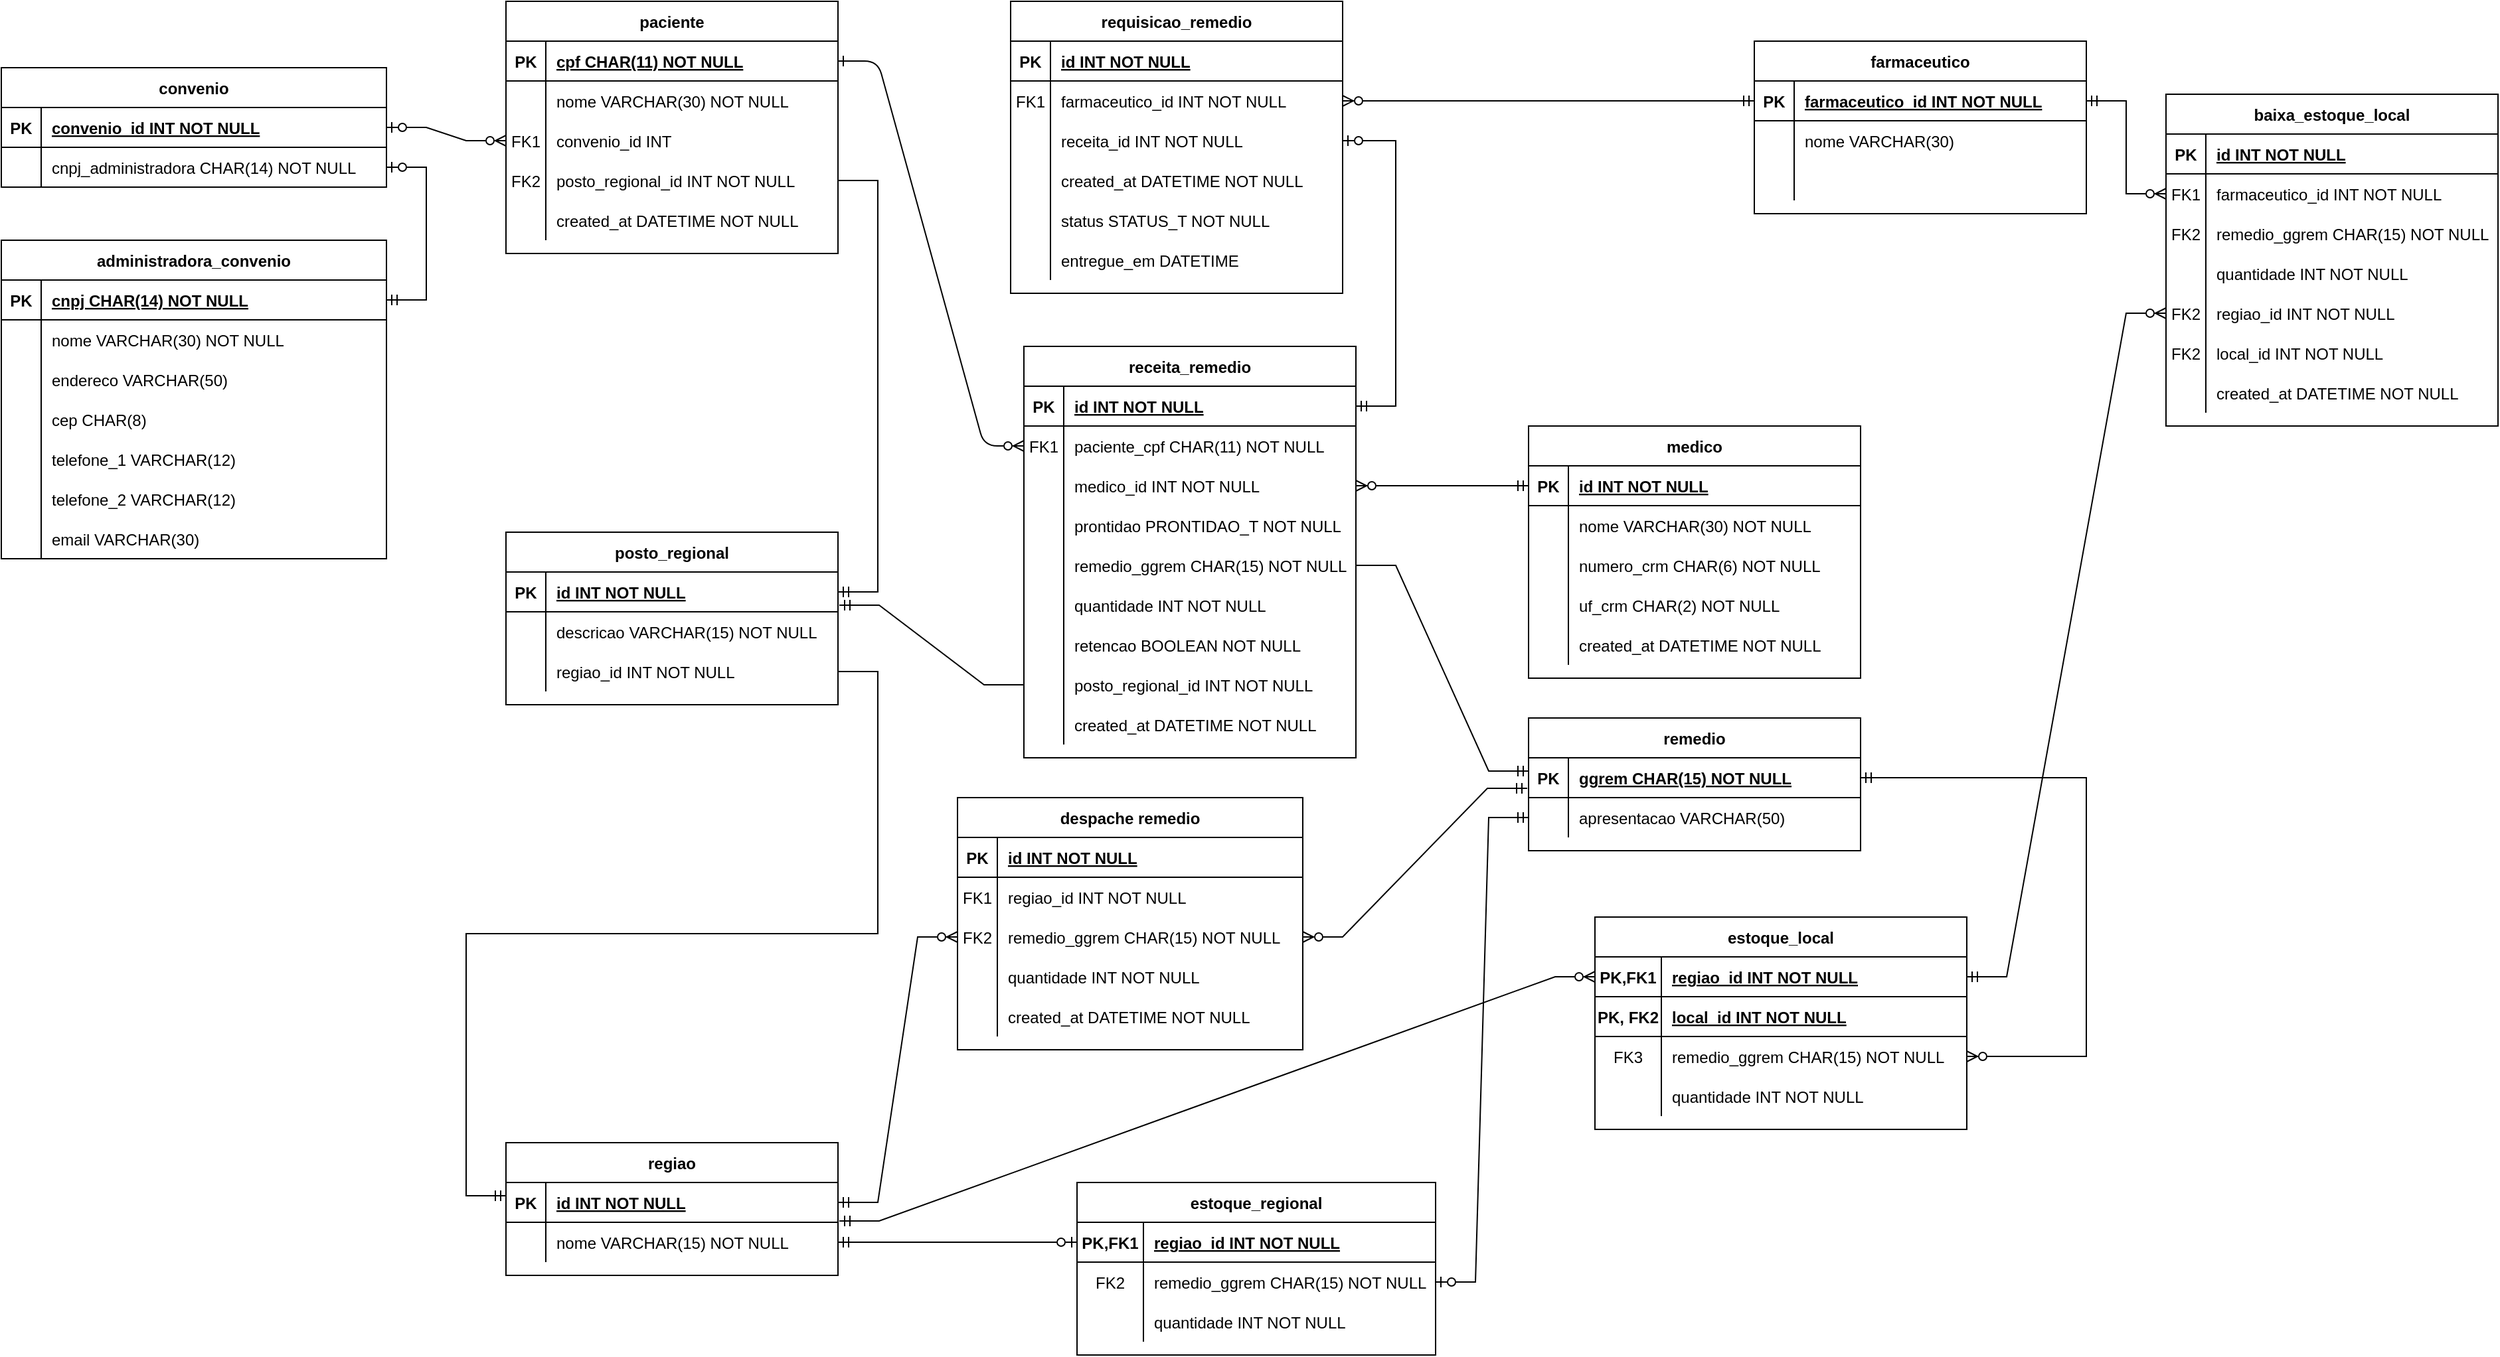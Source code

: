 <mxfile version="21.2.1" type="device">
  <diagram id="R2lEEEUBdFMjLlhIrx00" name="Page-1">
    <mxGraphModel dx="2284" dy="719" grid="1" gridSize="10" guides="1" tooltips="1" connect="1" arrows="1" fold="1" page="1" pageScale="1" pageWidth="850" pageHeight="1100" math="0" shadow="0" extFonts="Permanent Marker^https://fonts.googleapis.com/css?family=Permanent+Marker">
      <root>
        <mxCell id="0" />
        <mxCell id="1" parent="0" />
        <mxCell id="C-vyLk0tnHw3VtMMgP7b-1" value="" style="edgeStyle=entityRelationEdgeStyle;endArrow=ERzeroToMany;startArrow=ERone;endFill=1;startFill=0;entryX=0;entryY=0.5;entryDx=0;entryDy=0;" parent="1" source="C-vyLk0tnHw3VtMMgP7b-24" target="9xJXdXc9tkX9gbXU3BdN-83" edge="1">
          <mxGeometry width="100" height="100" relative="1" as="geometry">
            <mxPoint x="340" y="720" as="sourcePoint" />
            <mxPoint x="440" y="620" as="targetPoint" />
          </mxGeometry>
        </mxCell>
        <mxCell id="C-vyLk0tnHw3VtMMgP7b-2" value="requisicao_remedio" style="shape=table;startSize=30;container=1;collapsible=1;childLayout=tableLayout;fixedRows=1;rowLines=0;fontStyle=1;align=center;resizeLast=1;" parent="1" vertex="1">
          <mxGeometry x="450" y="120" width="250" height="220" as="geometry" />
        </mxCell>
        <mxCell id="C-vyLk0tnHw3VtMMgP7b-3" value="" style="shape=partialRectangle;collapsible=0;dropTarget=0;pointerEvents=0;fillColor=none;points=[[0,0.5],[1,0.5]];portConstraint=eastwest;top=0;left=0;right=0;bottom=1;" parent="C-vyLk0tnHw3VtMMgP7b-2" vertex="1">
          <mxGeometry y="30" width="250" height="30" as="geometry" />
        </mxCell>
        <mxCell id="C-vyLk0tnHw3VtMMgP7b-4" value="PK" style="shape=partialRectangle;overflow=hidden;connectable=0;fillColor=none;top=0;left=0;bottom=0;right=0;fontStyle=1;" parent="C-vyLk0tnHw3VtMMgP7b-3" vertex="1">
          <mxGeometry width="30" height="30" as="geometry">
            <mxRectangle width="30" height="30" as="alternateBounds" />
          </mxGeometry>
        </mxCell>
        <mxCell id="C-vyLk0tnHw3VtMMgP7b-5" value="id INT NOT NULL" style="shape=partialRectangle;overflow=hidden;connectable=0;fillColor=none;top=0;left=0;bottom=0;right=0;align=left;spacingLeft=6;fontStyle=5;" parent="C-vyLk0tnHw3VtMMgP7b-3" vertex="1">
          <mxGeometry x="30" width="220" height="30" as="geometry">
            <mxRectangle width="220" height="30" as="alternateBounds" />
          </mxGeometry>
        </mxCell>
        <mxCell id="C-vyLk0tnHw3VtMMgP7b-9" value="" style="shape=partialRectangle;collapsible=0;dropTarget=0;pointerEvents=0;fillColor=none;points=[[0,0.5],[1,0.5]];portConstraint=eastwest;top=0;left=0;right=0;bottom=0;" parent="C-vyLk0tnHw3VtMMgP7b-2" vertex="1">
          <mxGeometry y="60" width="250" height="30" as="geometry" />
        </mxCell>
        <mxCell id="C-vyLk0tnHw3VtMMgP7b-10" value="FK1" style="shape=partialRectangle;overflow=hidden;connectable=0;fillColor=none;top=0;left=0;bottom=0;right=0;" parent="C-vyLk0tnHw3VtMMgP7b-9" vertex="1">
          <mxGeometry width="30" height="30" as="geometry">
            <mxRectangle width="30" height="30" as="alternateBounds" />
          </mxGeometry>
        </mxCell>
        <mxCell id="C-vyLk0tnHw3VtMMgP7b-11" value="farmaceutico_id INT NOT NULL" style="shape=partialRectangle;overflow=hidden;connectable=0;fillColor=none;top=0;left=0;bottom=0;right=0;align=left;spacingLeft=6;" parent="C-vyLk0tnHw3VtMMgP7b-9" vertex="1">
          <mxGeometry x="30" width="220" height="30" as="geometry">
            <mxRectangle width="220" height="30" as="alternateBounds" />
          </mxGeometry>
        </mxCell>
        <mxCell id="9xJXdXc9tkX9gbXU3BdN-1" value="" style="shape=partialRectangle;collapsible=0;dropTarget=0;pointerEvents=0;fillColor=none;points=[[0,0.5],[1,0.5]];portConstraint=eastwest;top=0;left=0;right=0;bottom=0;" parent="C-vyLk0tnHw3VtMMgP7b-2" vertex="1">
          <mxGeometry y="90" width="250" height="30" as="geometry" />
        </mxCell>
        <mxCell id="9xJXdXc9tkX9gbXU3BdN-2" value="" style="shape=partialRectangle;overflow=hidden;connectable=0;fillColor=none;top=0;left=0;bottom=0;right=0;" parent="9xJXdXc9tkX9gbXU3BdN-1" vertex="1">
          <mxGeometry width="30" height="30" as="geometry">
            <mxRectangle width="30" height="30" as="alternateBounds" />
          </mxGeometry>
        </mxCell>
        <mxCell id="9xJXdXc9tkX9gbXU3BdN-3" value="receita_id INT NOT NULL" style="shape=partialRectangle;overflow=hidden;connectable=0;fillColor=none;top=0;left=0;bottom=0;right=0;align=left;spacingLeft=6;" parent="9xJXdXc9tkX9gbXU3BdN-1" vertex="1">
          <mxGeometry x="30" width="220" height="30" as="geometry">
            <mxRectangle width="220" height="30" as="alternateBounds" />
          </mxGeometry>
        </mxCell>
        <mxCell id="9xJXdXc9tkX9gbXU3BdN-4" value="" style="shape=partialRectangle;collapsible=0;dropTarget=0;pointerEvents=0;fillColor=none;points=[[0,0.5],[1,0.5]];portConstraint=eastwest;top=0;left=0;right=0;bottom=0;" parent="C-vyLk0tnHw3VtMMgP7b-2" vertex="1">
          <mxGeometry y="120" width="250" height="30" as="geometry" />
        </mxCell>
        <mxCell id="9xJXdXc9tkX9gbXU3BdN-5" value="" style="shape=partialRectangle;overflow=hidden;connectable=0;fillColor=none;top=0;left=0;bottom=0;right=0;" parent="9xJXdXc9tkX9gbXU3BdN-4" vertex="1">
          <mxGeometry width="30" height="30" as="geometry">
            <mxRectangle width="30" height="30" as="alternateBounds" />
          </mxGeometry>
        </mxCell>
        <mxCell id="9xJXdXc9tkX9gbXU3BdN-6" value="created_at DATETIME NOT NULL" style="shape=partialRectangle;overflow=hidden;connectable=0;fillColor=none;top=0;left=0;bottom=0;right=0;align=left;spacingLeft=6;" parent="9xJXdXc9tkX9gbXU3BdN-4" vertex="1">
          <mxGeometry x="30" width="220" height="30" as="geometry">
            <mxRectangle width="220" height="30" as="alternateBounds" />
          </mxGeometry>
        </mxCell>
        <mxCell id="P5AUlv8p8J0XmMn9H5EG-142" value="" style="shape=partialRectangle;collapsible=0;dropTarget=0;pointerEvents=0;fillColor=none;points=[[0,0.5],[1,0.5]];portConstraint=eastwest;top=0;left=0;right=0;bottom=0;" vertex="1" parent="C-vyLk0tnHw3VtMMgP7b-2">
          <mxGeometry y="150" width="250" height="30" as="geometry" />
        </mxCell>
        <mxCell id="P5AUlv8p8J0XmMn9H5EG-143" value="" style="shape=partialRectangle;overflow=hidden;connectable=0;fillColor=none;top=0;left=0;bottom=0;right=0;" vertex="1" parent="P5AUlv8p8J0XmMn9H5EG-142">
          <mxGeometry width="30" height="30" as="geometry">
            <mxRectangle width="30" height="30" as="alternateBounds" />
          </mxGeometry>
        </mxCell>
        <mxCell id="P5AUlv8p8J0XmMn9H5EG-144" value="status STATUS_T NOT NULL" style="shape=partialRectangle;overflow=hidden;connectable=0;fillColor=none;top=0;left=0;bottom=0;right=0;align=left;spacingLeft=6;" vertex="1" parent="P5AUlv8p8J0XmMn9H5EG-142">
          <mxGeometry x="30" width="220" height="30" as="geometry">
            <mxRectangle width="220" height="30" as="alternateBounds" />
          </mxGeometry>
        </mxCell>
        <mxCell id="P5AUlv8p8J0XmMn9H5EG-145" value="" style="shape=partialRectangle;collapsible=0;dropTarget=0;pointerEvents=0;fillColor=none;points=[[0,0.5],[1,0.5]];portConstraint=eastwest;top=0;left=0;right=0;bottom=0;" vertex="1" parent="C-vyLk0tnHw3VtMMgP7b-2">
          <mxGeometry y="180" width="250" height="30" as="geometry" />
        </mxCell>
        <mxCell id="P5AUlv8p8J0XmMn9H5EG-146" value="" style="shape=partialRectangle;overflow=hidden;connectable=0;fillColor=none;top=0;left=0;bottom=0;right=0;" vertex="1" parent="P5AUlv8p8J0XmMn9H5EG-145">
          <mxGeometry width="30" height="30" as="geometry">
            <mxRectangle width="30" height="30" as="alternateBounds" />
          </mxGeometry>
        </mxCell>
        <mxCell id="P5AUlv8p8J0XmMn9H5EG-147" value="entregue_em DATETIME" style="shape=partialRectangle;overflow=hidden;connectable=0;fillColor=none;top=0;left=0;bottom=0;right=0;align=left;spacingLeft=6;" vertex="1" parent="P5AUlv8p8J0XmMn9H5EG-145">
          <mxGeometry x="30" width="220" height="30" as="geometry">
            <mxRectangle width="220" height="30" as="alternateBounds" />
          </mxGeometry>
        </mxCell>
        <mxCell id="C-vyLk0tnHw3VtMMgP7b-13" value="farmaceutico" style="shape=table;startSize=30;container=1;collapsible=1;childLayout=tableLayout;fixedRows=1;rowLines=0;fontStyle=1;align=center;resizeLast=1;" parent="1" vertex="1">
          <mxGeometry x="1010" y="150" width="250" height="130" as="geometry" />
        </mxCell>
        <mxCell id="C-vyLk0tnHw3VtMMgP7b-14" value="" style="shape=partialRectangle;collapsible=0;dropTarget=0;pointerEvents=0;fillColor=none;points=[[0,0.5],[1,0.5]];portConstraint=eastwest;top=0;left=0;right=0;bottom=1;" parent="C-vyLk0tnHw3VtMMgP7b-13" vertex="1">
          <mxGeometry y="30" width="250" height="30" as="geometry" />
        </mxCell>
        <mxCell id="C-vyLk0tnHw3VtMMgP7b-15" value="PK" style="shape=partialRectangle;overflow=hidden;connectable=0;fillColor=none;top=0;left=0;bottom=0;right=0;fontStyle=1;" parent="C-vyLk0tnHw3VtMMgP7b-14" vertex="1">
          <mxGeometry width="30" height="30" as="geometry">
            <mxRectangle width="30" height="30" as="alternateBounds" />
          </mxGeometry>
        </mxCell>
        <mxCell id="C-vyLk0tnHw3VtMMgP7b-16" value="farmaceutico_id INT NOT NULL" style="shape=partialRectangle;overflow=hidden;connectable=0;fillColor=none;top=0;left=0;bottom=0;right=0;align=left;spacingLeft=6;fontStyle=5;" parent="C-vyLk0tnHw3VtMMgP7b-14" vertex="1">
          <mxGeometry x="30" width="220" height="30" as="geometry">
            <mxRectangle width="220" height="30" as="alternateBounds" />
          </mxGeometry>
        </mxCell>
        <mxCell id="C-vyLk0tnHw3VtMMgP7b-17" value="" style="shape=partialRectangle;collapsible=0;dropTarget=0;pointerEvents=0;fillColor=none;points=[[0,0.5],[1,0.5]];portConstraint=eastwest;top=0;left=0;right=0;bottom=0;" parent="C-vyLk0tnHw3VtMMgP7b-13" vertex="1">
          <mxGeometry y="60" width="250" height="30" as="geometry" />
        </mxCell>
        <mxCell id="C-vyLk0tnHw3VtMMgP7b-18" value="" style="shape=partialRectangle;overflow=hidden;connectable=0;fillColor=none;top=0;left=0;bottom=0;right=0;" parent="C-vyLk0tnHw3VtMMgP7b-17" vertex="1">
          <mxGeometry width="30" height="30" as="geometry">
            <mxRectangle width="30" height="30" as="alternateBounds" />
          </mxGeometry>
        </mxCell>
        <mxCell id="C-vyLk0tnHw3VtMMgP7b-19" value="nome VARCHAR(30)" style="shape=partialRectangle;overflow=hidden;connectable=0;fillColor=none;top=0;left=0;bottom=0;right=0;align=left;spacingLeft=6;" parent="C-vyLk0tnHw3VtMMgP7b-17" vertex="1">
          <mxGeometry x="30" width="220" height="30" as="geometry">
            <mxRectangle width="220" height="30" as="alternateBounds" />
          </mxGeometry>
        </mxCell>
        <mxCell id="C-vyLk0tnHw3VtMMgP7b-20" value="" style="shape=partialRectangle;collapsible=0;dropTarget=0;pointerEvents=0;fillColor=none;points=[[0,0.5],[1,0.5]];portConstraint=eastwest;top=0;left=0;right=0;bottom=0;" parent="C-vyLk0tnHw3VtMMgP7b-13" vertex="1">
          <mxGeometry y="90" width="250" height="30" as="geometry" />
        </mxCell>
        <mxCell id="C-vyLk0tnHw3VtMMgP7b-21" value="" style="shape=partialRectangle;overflow=hidden;connectable=0;fillColor=none;top=0;left=0;bottom=0;right=0;" parent="C-vyLk0tnHw3VtMMgP7b-20" vertex="1">
          <mxGeometry width="30" height="30" as="geometry">
            <mxRectangle width="30" height="30" as="alternateBounds" />
          </mxGeometry>
        </mxCell>
        <mxCell id="C-vyLk0tnHw3VtMMgP7b-22" value="" style="shape=partialRectangle;overflow=hidden;connectable=0;fillColor=none;top=0;left=0;bottom=0;right=0;align=left;spacingLeft=6;" parent="C-vyLk0tnHw3VtMMgP7b-20" vertex="1">
          <mxGeometry x="30" width="220" height="30" as="geometry">
            <mxRectangle width="220" height="30" as="alternateBounds" />
          </mxGeometry>
        </mxCell>
        <mxCell id="C-vyLk0tnHw3VtMMgP7b-23" value="paciente" style="shape=table;startSize=30;container=1;collapsible=1;childLayout=tableLayout;fixedRows=1;rowLines=0;fontStyle=1;align=center;resizeLast=1;" parent="1" vertex="1">
          <mxGeometry x="70" y="120" width="250" height="190" as="geometry" />
        </mxCell>
        <mxCell id="C-vyLk0tnHw3VtMMgP7b-24" value="" style="shape=partialRectangle;collapsible=0;dropTarget=0;pointerEvents=0;fillColor=none;points=[[0,0.5],[1,0.5]];portConstraint=eastwest;top=0;left=0;right=0;bottom=1;" parent="C-vyLk0tnHw3VtMMgP7b-23" vertex="1">
          <mxGeometry y="30" width="250" height="30" as="geometry" />
        </mxCell>
        <mxCell id="C-vyLk0tnHw3VtMMgP7b-25" value="PK" style="shape=partialRectangle;overflow=hidden;connectable=0;fillColor=none;top=0;left=0;bottom=0;right=0;fontStyle=1;" parent="C-vyLk0tnHw3VtMMgP7b-24" vertex="1">
          <mxGeometry width="30" height="30" as="geometry">
            <mxRectangle width="30" height="30" as="alternateBounds" />
          </mxGeometry>
        </mxCell>
        <mxCell id="C-vyLk0tnHw3VtMMgP7b-26" value="cpf CHAR(11) NOT NULL" style="shape=partialRectangle;overflow=hidden;connectable=0;fillColor=none;top=0;left=0;bottom=0;right=0;align=left;spacingLeft=6;fontStyle=5;" parent="C-vyLk0tnHw3VtMMgP7b-24" vertex="1">
          <mxGeometry x="30" width="220" height="30" as="geometry">
            <mxRectangle width="220" height="30" as="alternateBounds" />
          </mxGeometry>
        </mxCell>
        <mxCell id="C-vyLk0tnHw3VtMMgP7b-27" value="" style="shape=partialRectangle;collapsible=0;dropTarget=0;pointerEvents=0;fillColor=none;points=[[0,0.5],[1,0.5]];portConstraint=eastwest;top=0;left=0;right=0;bottom=0;" parent="C-vyLk0tnHw3VtMMgP7b-23" vertex="1">
          <mxGeometry y="60" width="250" height="30" as="geometry" />
        </mxCell>
        <mxCell id="C-vyLk0tnHw3VtMMgP7b-28" value="" style="shape=partialRectangle;overflow=hidden;connectable=0;fillColor=none;top=0;left=0;bottom=0;right=0;" parent="C-vyLk0tnHw3VtMMgP7b-27" vertex="1">
          <mxGeometry width="30" height="30" as="geometry">
            <mxRectangle width="30" height="30" as="alternateBounds" />
          </mxGeometry>
        </mxCell>
        <mxCell id="C-vyLk0tnHw3VtMMgP7b-29" value="nome VARCHAR(30) NOT NULL" style="shape=partialRectangle;overflow=hidden;connectable=0;fillColor=none;top=0;left=0;bottom=0;right=0;align=left;spacingLeft=6;" parent="C-vyLk0tnHw3VtMMgP7b-27" vertex="1">
          <mxGeometry x="30" width="220" height="30" as="geometry">
            <mxRectangle width="220" height="30" as="alternateBounds" />
          </mxGeometry>
        </mxCell>
        <mxCell id="9xJXdXc9tkX9gbXU3BdN-30" value="" style="shape=partialRectangle;collapsible=0;dropTarget=0;pointerEvents=0;fillColor=none;points=[[0,0.5],[1,0.5]];portConstraint=eastwest;top=0;left=0;right=0;bottom=0;" parent="C-vyLk0tnHw3VtMMgP7b-23" vertex="1">
          <mxGeometry y="90" width="250" height="30" as="geometry" />
        </mxCell>
        <mxCell id="9xJXdXc9tkX9gbXU3BdN-31" value="FK1" style="shape=partialRectangle;overflow=hidden;connectable=0;fillColor=none;top=0;left=0;bottom=0;right=0;" parent="9xJXdXc9tkX9gbXU3BdN-30" vertex="1">
          <mxGeometry width="30" height="30" as="geometry">
            <mxRectangle width="30" height="30" as="alternateBounds" />
          </mxGeometry>
        </mxCell>
        <mxCell id="9xJXdXc9tkX9gbXU3BdN-32" value="convenio_id INT" style="shape=partialRectangle;overflow=hidden;connectable=0;fillColor=none;top=0;left=0;bottom=0;right=0;align=left;spacingLeft=6;" parent="9xJXdXc9tkX9gbXU3BdN-30" vertex="1">
          <mxGeometry x="30" width="220" height="30" as="geometry">
            <mxRectangle width="220" height="30" as="alternateBounds" />
          </mxGeometry>
        </mxCell>
        <mxCell id="9xJXdXc9tkX9gbXU3BdN-33" value="" style="shape=partialRectangle;collapsible=0;dropTarget=0;pointerEvents=0;fillColor=none;points=[[0,0.5],[1,0.5]];portConstraint=eastwest;top=0;left=0;right=0;bottom=0;" parent="C-vyLk0tnHw3VtMMgP7b-23" vertex="1">
          <mxGeometry y="120" width="250" height="30" as="geometry" />
        </mxCell>
        <mxCell id="9xJXdXc9tkX9gbXU3BdN-34" value="FK2" style="shape=partialRectangle;overflow=hidden;connectable=0;fillColor=none;top=0;left=0;bottom=0;right=0;" parent="9xJXdXc9tkX9gbXU3BdN-33" vertex="1">
          <mxGeometry width="30" height="30" as="geometry">
            <mxRectangle width="30" height="30" as="alternateBounds" />
          </mxGeometry>
        </mxCell>
        <mxCell id="9xJXdXc9tkX9gbXU3BdN-35" value="posto_regional_id INT NOT NULL" style="shape=partialRectangle;overflow=hidden;connectable=0;fillColor=none;top=0;left=0;bottom=0;right=0;align=left;spacingLeft=6;" parent="9xJXdXc9tkX9gbXU3BdN-33" vertex="1">
          <mxGeometry x="30" width="220" height="30" as="geometry">
            <mxRectangle width="220" height="30" as="alternateBounds" />
          </mxGeometry>
        </mxCell>
        <mxCell id="9xJXdXc9tkX9gbXU3BdN-36" value="" style="shape=partialRectangle;collapsible=0;dropTarget=0;pointerEvents=0;fillColor=none;points=[[0,0.5],[1,0.5]];portConstraint=eastwest;top=0;left=0;right=0;bottom=0;" parent="C-vyLk0tnHw3VtMMgP7b-23" vertex="1">
          <mxGeometry y="150" width="250" height="30" as="geometry" />
        </mxCell>
        <mxCell id="9xJXdXc9tkX9gbXU3BdN-37" value="" style="shape=partialRectangle;overflow=hidden;connectable=0;fillColor=none;top=0;left=0;bottom=0;right=0;" parent="9xJXdXc9tkX9gbXU3BdN-36" vertex="1">
          <mxGeometry width="30" height="30" as="geometry">
            <mxRectangle width="30" height="30" as="alternateBounds" />
          </mxGeometry>
        </mxCell>
        <mxCell id="9xJXdXc9tkX9gbXU3BdN-38" value="created_at DATETIME NOT NULL" style="shape=partialRectangle;overflow=hidden;connectable=0;fillColor=none;top=0;left=0;bottom=0;right=0;align=left;spacingLeft=6;" parent="9xJXdXc9tkX9gbXU3BdN-36" vertex="1">
          <mxGeometry x="30" width="220" height="30" as="geometry">
            <mxRectangle width="220" height="30" as="alternateBounds" />
          </mxGeometry>
        </mxCell>
        <mxCell id="9xJXdXc9tkX9gbXU3BdN-39" value="convenio" style="shape=table;startSize=30;container=1;collapsible=1;childLayout=tableLayout;fixedRows=1;rowLines=0;fontStyle=1;align=center;resizeLast=1;" parent="1" vertex="1">
          <mxGeometry x="-310" y="170" width="290" height="90" as="geometry" />
        </mxCell>
        <mxCell id="9xJXdXc9tkX9gbXU3BdN-40" value="" style="shape=partialRectangle;collapsible=0;dropTarget=0;pointerEvents=0;fillColor=none;points=[[0,0.5],[1,0.5]];portConstraint=eastwest;top=0;left=0;right=0;bottom=1;" parent="9xJXdXc9tkX9gbXU3BdN-39" vertex="1">
          <mxGeometry y="30" width="290" height="30" as="geometry" />
        </mxCell>
        <mxCell id="9xJXdXc9tkX9gbXU3BdN-41" value="PK" style="shape=partialRectangle;overflow=hidden;connectable=0;fillColor=none;top=0;left=0;bottom=0;right=0;fontStyle=1;" parent="9xJXdXc9tkX9gbXU3BdN-40" vertex="1">
          <mxGeometry width="30" height="30" as="geometry">
            <mxRectangle width="30" height="30" as="alternateBounds" />
          </mxGeometry>
        </mxCell>
        <mxCell id="9xJXdXc9tkX9gbXU3BdN-42" value="convenio_id INT NOT NULL" style="shape=partialRectangle;overflow=hidden;connectable=0;fillColor=none;top=0;left=0;bottom=0;right=0;align=left;spacingLeft=6;fontStyle=5;" parent="9xJXdXc9tkX9gbXU3BdN-40" vertex="1">
          <mxGeometry x="30" width="260" height="30" as="geometry">
            <mxRectangle width="260" height="30" as="alternateBounds" />
          </mxGeometry>
        </mxCell>
        <mxCell id="9xJXdXc9tkX9gbXU3BdN-43" value="" style="shape=partialRectangle;collapsible=0;dropTarget=0;pointerEvents=0;fillColor=none;points=[[0,0.5],[1,0.5]];portConstraint=eastwest;top=0;left=0;right=0;bottom=0;" parent="9xJXdXc9tkX9gbXU3BdN-39" vertex="1">
          <mxGeometry y="60" width="290" height="30" as="geometry" />
        </mxCell>
        <mxCell id="9xJXdXc9tkX9gbXU3BdN-44" value="" style="shape=partialRectangle;overflow=hidden;connectable=0;fillColor=none;top=0;left=0;bottom=0;right=0;" parent="9xJXdXc9tkX9gbXU3BdN-43" vertex="1">
          <mxGeometry width="30" height="30" as="geometry">
            <mxRectangle width="30" height="30" as="alternateBounds" />
          </mxGeometry>
        </mxCell>
        <mxCell id="9xJXdXc9tkX9gbXU3BdN-45" value="cnpj_administradora CHAR(14) NOT NULL" style="shape=partialRectangle;overflow=hidden;connectable=0;fillColor=none;top=0;left=0;bottom=0;right=0;align=left;spacingLeft=6;" parent="9xJXdXc9tkX9gbXU3BdN-43" vertex="1">
          <mxGeometry x="30" width="260" height="30" as="geometry">
            <mxRectangle width="260" height="30" as="alternateBounds" />
          </mxGeometry>
        </mxCell>
        <mxCell id="9xJXdXc9tkX9gbXU3BdN-57" value="administradora_convenio" style="shape=table;startSize=30;container=1;collapsible=1;childLayout=tableLayout;fixedRows=1;rowLines=0;fontStyle=1;align=center;resizeLast=1;" parent="1" vertex="1">
          <mxGeometry x="-310" y="300" width="290" height="240" as="geometry" />
        </mxCell>
        <mxCell id="9xJXdXc9tkX9gbXU3BdN-58" value="" style="shape=partialRectangle;collapsible=0;dropTarget=0;pointerEvents=0;fillColor=none;points=[[0,0.5],[1,0.5]];portConstraint=eastwest;top=0;left=0;right=0;bottom=1;" parent="9xJXdXc9tkX9gbXU3BdN-57" vertex="1">
          <mxGeometry y="30" width="290" height="30" as="geometry" />
        </mxCell>
        <mxCell id="9xJXdXc9tkX9gbXU3BdN-59" value="PK" style="shape=partialRectangle;overflow=hidden;connectable=0;fillColor=none;top=0;left=0;bottom=0;right=0;fontStyle=1;" parent="9xJXdXc9tkX9gbXU3BdN-58" vertex="1">
          <mxGeometry width="30" height="30" as="geometry">
            <mxRectangle width="30" height="30" as="alternateBounds" />
          </mxGeometry>
        </mxCell>
        <mxCell id="9xJXdXc9tkX9gbXU3BdN-60" value="cnpj CHAR(14) NOT NULL" style="shape=partialRectangle;overflow=hidden;connectable=0;fillColor=none;top=0;left=0;bottom=0;right=0;align=left;spacingLeft=6;fontStyle=5;" parent="9xJXdXc9tkX9gbXU3BdN-58" vertex="1">
          <mxGeometry x="30" width="260" height="30" as="geometry">
            <mxRectangle width="260" height="30" as="alternateBounds" />
          </mxGeometry>
        </mxCell>
        <mxCell id="9xJXdXc9tkX9gbXU3BdN-61" value="" style="shape=partialRectangle;collapsible=0;dropTarget=0;pointerEvents=0;fillColor=none;points=[[0,0.5],[1,0.5]];portConstraint=eastwest;top=0;left=0;right=0;bottom=0;" parent="9xJXdXc9tkX9gbXU3BdN-57" vertex="1">
          <mxGeometry y="60" width="290" height="30" as="geometry" />
        </mxCell>
        <mxCell id="9xJXdXc9tkX9gbXU3BdN-62" value="" style="shape=partialRectangle;overflow=hidden;connectable=0;fillColor=none;top=0;left=0;bottom=0;right=0;" parent="9xJXdXc9tkX9gbXU3BdN-61" vertex="1">
          <mxGeometry width="30" height="30" as="geometry">
            <mxRectangle width="30" height="30" as="alternateBounds" />
          </mxGeometry>
        </mxCell>
        <mxCell id="9xJXdXc9tkX9gbXU3BdN-63" value="nome VARCHAR(30) NOT NULL" style="shape=partialRectangle;overflow=hidden;connectable=0;fillColor=none;top=0;left=0;bottom=0;right=0;align=left;spacingLeft=6;" parent="9xJXdXc9tkX9gbXU3BdN-61" vertex="1">
          <mxGeometry x="30" width="260" height="30" as="geometry">
            <mxRectangle width="260" height="30" as="alternateBounds" />
          </mxGeometry>
        </mxCell>
        <mxCell id="9xJXdXc9tkX9gbXU3BdN-64" value="" style="shape=partialRectangle;collapsible=0;dropTarget=0;pointerEvents=0;fillColor=none;points=[[0,0.5],[1,0.5]];portConstraint=eastwest;top=0;left=0;right=0;bottom=0;" parent="9xJXdXc9tkX9gbXU3BdN-57" vertex="1">
          <mxGeometry y="90" width="290" height="30" as="geometry" />
        </mxCell>
        <mxCell id="9xJXdXc9tkX9gbXU3BdN-65" value="" style="shape=partialRectangle;overflow=hidden;connectable=0;fillColor=none;top=0;left=0;bottom=0;right=0;" parent="9xJXdXc9tkX9gbXU3BdN-64" vertex="1">
          <mxGeometry width="30" height="30" as="geometry">
            <mxRectangle width="30" height="30" as="alternateBounds" />
          </mxGeometry>
        </mxCell>
        <mxCell id="9xJXdXc9tkX9gbXU3BdN-66" value="endereco VARCHAR(50)" style="shape=partialRectangle;overflow=hidden;connectable=0;fillColor=none;top=0;left=0;bottom=0;right=0;align=left;spacingLeft=6;" parent="9xJXdXc9tkX9gbXU3BdN-64" vertex="1">
          <mxGeometry x="30" width="260" height="30" as="geometry">
            <mxRectangle width="260" height="30" as="alternateBounds" />
          </mxGeometry>
        </mxCell>
        <mxCell id="9xJXdXc9tkX9gbXU3BdN-67" value="" style="shape=partialRectangle;collapsible=0;dropTarget=0;pointerEvents=0;fillColor=none;points=[[0,0.5],[1,0.5]];portConstraint=eastwest;top=0;left=0;right=0;bottom=0;" parent="9xJXdXc9tkX9gbXU3BdN-57" vertex="1">
          <mxGeometry y="120" width="290" height="30" as="geometry" />
        </mxCell>
        <mxCell id="9xJXdXc9tkX9gbXU3BdN-68" value="" style="shape=partialRectangle;overflow=hidden;connectable=0;fillColor=none;top=0;left=0;bottom=0;right=0;" parent="9xJXdXc9tkX9gbXU3BdN-67" vertex="1">
          <mxGeometry width="30" height="30" as="geometry">
            <mxRectangle width="30" height="30" as="alternateBounds" />
          </mxGeometry>
        </mxCell>
        <mxCell id="9xJXdXc9tkX9gbXU3BdN-69" value="cep CHAR(8)" style="shape=partialRectangle;overflow=hidden;connectable=0;fillColor=none;top=0;left=0;bottom=0;right=0;align=left;spacingLeft=6;" parent="9xJXdXc9tkX9gbXU3BdN-67" vertex="1">
          <mxGeometry x="30" width="260" height="30" as="geometry">
            <mxRectangle width="260" height="30" as="alternateBounds" />
          </mxGeometry>
        </mxCell>
        <mxCell id="9xJXdXc9tkX9gbXU3BdN-70" value="" style="shape=partialRectangle;collapsible=0;dropTarget=0;pointerEvents=0;fillColor=none;points=[[0,0.5],[1,0.5]];portConstraint=eastwest;top=0;left=0;right=0;bottom=0;" parent="9xJXdXc9tkX9gbXU3BdN-57" vertex="1">
          <mxGeometry y="150" width="290" height="30" as="geometry" />
        </mxCell>
        <mxCell id="9xJXdXc9tkX9gbXU3BdN-71" value="" style="shape=partialRectangle;overflow=hidden;connectable=0;fillColor=none;top=0;left=0;bottom=0;right=0;" parent="9xJXdXc9tkX9gbXU3BdN-70" vertex="1">
          <mxGeometry width="30" height="30" as="geometry">
            <mxRectangle width="30" height="30" as="alternateBounds" />
          </mxGeometry>
        </mxCell>
        <mxCell id="9xJXdXc9tkX9gbXU3BdN-72" value="telefone_1 VARCHAR(12)" style="shape=partialRectangle;overflow=hidden;connectable=0;fillColor=none;top=0;left=0;bottom=0;right=0;align=left;spacingLeft=6;" parent="9xJXdXc9tkX9gbXU3BdN-70" vertex="1">
          <mxGeometry x="30" width="260" height="30" as="geometry">
            <mxRectangle width="260" height="30" as="alternateBounds" />
          </mxGeometry>
        </mxCell>
        <mxCell id="9xJXdXc9tkX9gbXU3BdN-73" value="" style="shape=partialRectangle;collapsible=0;dropTarget=0;pointerEvents=0;fillColor=none;points=[[0,0.5],[1,0.5]];portConstraint=eastwest;top=0;left=0;right=0;bottom=0;" parent="9xJXdXc9tkX9gbXU3BdN-57" vertex="1">
          <mxGeometry y="180" width="290" height="30" as="geometry" />
        </mxCell>
        <mxCell id="9xJXdXc9tkX9gbXU3BdN-74" value="" style="shape=partialRectangle;overflow=hidden;connectable=0;fillColor=none;top=0;left=0;bottom=0;right=0;" parent="9xJXdXc9tkX9gbXU3BdN-73" vertex="1">
          <mxGeometry width="30" height="30" as="geometry">
            <mxRectangle width="30" height="30" as="alternateBounds" />
          </mxGeometry>
        </mxCell>
        <mxCell id="9xJXdXc9tkX9gbXU3BdN-75" value="telefone_2 VARCHAR(12)" style="shape=partialRectangle;overflow=hidden;connectable=0;fillColor=none;top=0;left=0;bottom=0;right=0;align=left;spacingLeft=6;" parent="9xJXdXc9tkX9gbXU3BdN-73" vertex="1">
          <mxGeometry x="30" width="260" height="30" as="geometry">
            <mxRectangle width="260" height="30" as="alternateBounds" />
          </mxGeometry>
        </mxCell>
        <mxCell id="9xJXdXc9tkX9gbXU3BdN-76" value="" style="shape=partialRectangle;collapsible=0;dropTarget=0;pointerEvents=0;fillColor=none;points=[[0,0.5],[1,0.5]];portConstraint=eastwest;top=0;left=0;right=0;bottom=0;" parent="9xJXdXc9tkX9gbXU3BdN-57" vertex="1">
          <mxGeometry y="210" width="290" height="30" as="geometry" />
        </mxCell>
        <mxCell id="9xJXdXc9tkX9gbXU3BdN-77" value="" style="shape=partialRectangle;overflow=hidden;connectable=0;fillColor=none;top=0;left=0;bottom=0;right=0;" parent="9xJXdXc9tkX9gbXU3BdN-76" vertex="1">
          <mxGeometry width="30" height="30" as="geometry">
            <mxRectangle width="30" height="30" as="alternateBounds" />
          </mxGeometry>
        </mxCell>
        <mxCell id="9xJXdXc9tkX9gbXU3BdN-78" value="email VARCHAR(30)" style="shape=partialRectangle;overflow=hidden;connectable=0;fillColor=none;top=0;left=0;bottom=0;right=0;align=left;spacingLeft=6;" parent="9xJXdXc9tkX9gbXU3BdN-76" vertex="1">
          <mxGeometry x="30" width="260" height="30" as="geometry">
            <mxRectangle width="260" height="30" as="alternateBounds" />
          </mxGeometry>
        </mxCell>
        <mxCell id="9xJXdXc9tkX9gbXU3BdN-79" value="receita_remedio" style="shape=table;startSize=30;container=1;collapsible=1;childLayout=tableLayout;fixedRows=1;rowLines=0;fontStyle=1;align=center;resizeLast=1;" parent="1" vertex="1">
          <mxGeometry x="460" y="380" width="250" height="310" as="geometry" />
        </mxCell>
        <mxCell id="9xJXdXc9tkX9gbXU3BdN-80" value="" style="shape=partialRectangle;collapsible=0;dropTarget=0;pointerEvents=0;fillColor=none;points=[[0,0.5],[1,0.5]];portConstraint=eastwest;top=0;left=0;right=0;bottom=1;" parent="9xJXdXc9tkX9gbXU3BdN-79" vertex="1">
          <mxGeometry y="30" width="250" height="30" as="geometry" />
        </mxCell>
        <mxCell id="9xJXdXc9tkX9gbXU3BdN-81" value="PK" style="shape=partialRectangle;overflow=hidden;connectable=0;fillColor=none;top=0;left=0;bottom=0;right=0;fontStyle=1;" parent="9xJXdXc9tkX9gbXU3BdN-80" vertex="1">
          <mxGeometry width="30" height="30" as="geometry">
            <mxRectangle width="30" height="30" as="alternateBounds" />
          </mxGeometry>
        </mxCell>
        <mxCell id="9xJXdXc9tkX9gbXU3BdN-82" value="id INT NOT NULL" style="shape=partialRectangle;overflow=hidden;connectable=0;fillColor=none;top=0;left=0;bottom=0;right=0;align=left;spacingLeft=6;fontStyle=5;" parent="9xJXdXc9tkX9gbXU3BdN-80" vertex="1">
          <mxGeometry x="30" width="220" height="30" as="geometry">
            <mxRectangle width="220" height="30" as="alternateBounds" />
          </mxGeometry>
        </mxCell>
        <mxCell id="9xJXdXc9tkX9gbXU3BdN-83" value="" style="shape=partialRectangle;collapsible=0;dropTarget=0;pointerEvents=0;fillColor=none;points=[[0,0.5],[1,0.5]];portConstraint=eastwest;top=0;left=0;right=0;bottom=0;" parent="9xJXdXc9tkX9gbXU3BdN-79" vertex="1">
          <mxGeometry y="60" width="250" height="30" as="geometry" />
        </mxCell>
        <mxCell id="9xJXdXc9tkX9gbXU3BdN-84" value="FK1" style="shape=partialRectangle;overflow=hidden;connectable=0;fillColor=none;top=0;left=0;bottom=0;right=0;" parent="9xJXdXc9tkX9gbXU3BdN-83" vertex="1">
          <mxGeometry width="30" height="30" as="geometry">
            <mxRectangle width="30" height="30" as="alternateBounds" />
          </mxGeometry>
        </mxCell>
        <mxCell id="9xJXdXc9tkX9gbXU3BdN-85" value="paciente_cpf CHAR(11) NOT NULL" style="shape=partialRectangle;overflow=hidden;connectable=0;fillColor=none;top=0;left=0;bottom=0;right=0;align=left;spacingLeft=6;" parent="9xJXdXc9tkX9gbXU3BdN-83" vertex="1">
          <mxGeometry x="30" width="220" height="30" as="geometry">
            <mxRectangle width="220" height="30" as="alternateBounds" />
          </mxGeometry>
        </mxCell>
        <mxCell id="9xJXdXc9tkX9gbXU3BdN-89" value="" style="shape=partialRectangle;collapsible=0;dropTarget=0;pointerEvents=0;fillColor=none;points=[[0,0.5],[1,0.5]];portConstraint=eastwest;top=0;left=0;right=0;bottom=0;" parent="9xJXdXc9tkX9gbXU3BdN-79" vertex="1">
          <mxGeometry y="90" width="250" height="30" as="geometry" />
        </mxCell>
        <mxCell id="9xJXdXc9tkX9gbXU3BdN-90" value="" style="shape=partialRectangle;overflow=hidden;connectable=0;fillColor=none;top=0;left=0;bottom=0;right=0;" parent="9xJXdXc9tkX9gbXU3BdN-89" vertex="1">
          <mxGeometry width="30" height="30" as="geometry">
            <mxRectangle width="30" height="30" as="alternateBounds" />
          </mxGeometry>
        </mxCell>
        <mxCell id="9xJXdXc9tkX9gbXU3BdN-91" value="medico_id INT NOT NULL" style="shape=partialRectangle;overflow=hidden;connectable=0;fillColor=none;top=0;left=0;bottom=0;right=0;align=left;spacingLeft=6;" parent="9xJXdXc9tkX9gbXU3BdN-89" vertex="1">
          <mxGeometry x="30" width="220" height="30" as="geometry">
            <mxRectangle width="220" height="30" as="alternateBounds" />
          </mxGeometry>
        </mxCell>
        <mxCell id="9xJXdXc9tkX9gbXU3BdN-92" value="" style="shape=partialRectangle;collapsible=0;dropTarget=0;pointerEvents=0;fillColor=none;points=[[0,0.5],[1,0.5]];portConstraint=eastwest;top=0;left=0;right=0;bottom=0;" parent="9xJXdXc9tkX9gbXU3BdN-79" vertex="1">
          <mxGeometry y="120" width="250" height="30" as="geometry" />
        </mxCell>
        <mxCell id="9xJXdXc9tkX9gbXU3BdN-93" value="" style="shape=partialRectangle;overflow=hidden;connectable=0;fillColor=none;top=0;left=0;bottom=0;right=0;" parent="9xJXdXc9tkX9gbXU3BdN-92" vertex="1">
          <mxGeometry width="30" height="30" as="geometry">
            <mxRectangle width="30" height="30" as="alternateBounds" />
          </mxGeometry>
        </mxCell>
        <mxCell id="9xJXdXc9tkX9gbXU3BdN-94" value="prontidao PRONTIDAO_T NOT NULL" style="shape=partialRectangle;overflow=hidden;connectable=0;fillColor=none;top=0;left=0;bottom=0;right=0;align=left;spacingLeft=6;" parent="9xJXdXc9tkX9gbXU3BdN-92" vertex="1">
          <mxGeometry x="30" width="220" height="30" as="geometry">
            <mxRectangle width="220" height="30" as="alternateBounds" />
          </mxGeometry>
        </mxCell>
        <mxCell id="9xJXdXc9tkX9gbXU3BdN-95" value="" style="shape=partialRectangle;collapsible=0;dropTarget=0;pointerEvents=0;fillColor=none;points=[[0,0.5],[1,0.5]];portConstraint=eastwest;top=0;left=0;right=0;bottom=0;" parent="9xJXdXc9tkX9gbXU3BdN-79" vertex="1">
          <mxGeometry y="150" width="250" height="30" as="geometry" />
        </mxCell>
        <mxCell id="9xJXdXc9tkX9gbXU3BdN-96" value="" style="shape=partialRectangle;overflow=hidden;connectable=0;fillColor=none;top=0;left=0;bottom=0;right=0;" parent="9xJXdXc9tkX9gbXU3BdN-95" vertex="1">
          <mxGeometry width="30" height="30" as="geometry">
            <mxRectangle width="30" height="30" as="alternateBounds" />
          </mxGeometry>
        </mxCell>
        <mxCell id="9xJXdXc9tkX9gbXU3BdN-97" value="remedio_ggrem CHAR(15) NOT NULL" style="shape=partialRectangle;overflow=hidden;connectable=0;fillColor=none;top=0;left=0;bottom=0;right=0;align=left;spacingLeft=6;" parent="9xJXdXc9tkX9gbXU3BdN-95" vertex="1">
          <mxGeometry x="30" width="220" height="30" as="geometry">
            <mxRectangle width="220" height="30" as="alternateBounds" />
          </mxGeometry>
        </mxCell>
        <mxCell id="9xJXdXc9tkX9gbXU3BdN-98" value="" style="shape=partialRectangle;collapsible=0;dropTarget=0;pointerEvents=0;fillColor=none;points=[[0,0.5],[1,0.5]];portConstraint=eastwest;top=0;left=0;right=0;bottom=0;" parent="9xJXdXc9tkX9gbXU3BdN-79" vertex="1">
          <mxGeometry y="180" width="250" height="30" as="geometry" />
        </mxCell>
        <mxCell id="9xJXdXc9tkX9gbXU3BdN-99" value="" style="shape=partialRectangle;overflow=hidden;connectable=0;fillColor=none;top=0;left=0;bottom=0;right=0;" parent="9xJXdXc9tkX9gbXU3BdN-98" vertex="1">
          <mxGeometry width="30" height="30" as="geometry">
            <mxRectangle width="30" height="30" as="alternateBounds" />
          </mxGeometry>
        </mxCell>
        <mxCell id="9xJXdXc9tkX9gbXU3BdN-100" value="quantidade INT NOT NULL" style="shape=partialRectangle;overflow=hidden;connectable=0;fillColor=none;top=0;left=0;bottom=0;right=0;align=left;spacingLeft=6;" parent="9xJXdXc9tkX9gbXU3BdN-98" vertex="1">
          <mxGeometry x="30" width="220" height="30" as="geometry">
            <mxRectangle width="220" height="30" as="alternateBounds" />
          </mxGeometry>
        </mxCell>
        <mxCell id="9xJXdXc9tkX9gbXU3BdN-101" value="" style="shape=partialRectangle;collapsible=0;dropTarget=0;pointerEvents=0;fillColor=none;points=[[0,0.5],[1,0.5]];portConstraint=eastwest;top=0;left=0;right=0;bottom=0;" parent="9xJXdXc9tkX9gbXU3BdN-79" vertex="1">
          <mxGeometry y="210" width="250" height="30" as="geometry" />
        </mxCell>
        <mxCell id="9xJXdXc9tkX9gbXU3BdN-102" value="" style="shape=partialRectangle;overflow=hidden;connectable=0;fillColor=none;top=0;left=0;bottom=0;right=0;" parent="9xJXdXc9tkX9gbXU3BdN-101" vertex="1">
          <mxGeometry width="30" height="30" as="geometry">
            <mxRectangle width="30" height="30" as="alternateBounds" />
          </mxGeometry>
        </mxCell>
        <mxCell id="9xJXdXc9tkX9gbXU3BdN-103" value="retencao BOOLEAN NOT NULL" style="shape=partialRectangle;overflow=hidden;connectable=0;fillColor=none;top=0;left=0;bottom=0;right=0;align=left;spacingLeft=6;" parent="9xJXdXc9tkX9gbXU3BdN-101" vertex="1">
          <mxGeometry x="30" width="220" height="30" as="geometry">
            <mxRectangle width="220" height="30" as="alternateBounds" />
          </mxGeometry>
        </mxCell>
        <mxCell id="9xJXdXc9tkX9gbXU3BdN-104" value="" style="shape=partialRectangle;collapsible=0;dropTarget=0;pointerEvents=0;fillColor=none;points=[[0,0.5],[1,0.5]];portConstraint=eastwest;top=0;left=0;right=0;bottom=0;" parent="9xJXdXc9tkX9gbXU3BdN-79" vertex="1">
          <mxGeometry y="240" width="250" height="30" as="geometry" />
        </mxCell>
        <mxCell id="9xJXdXc9tkX9gbXU3BdN-105" value="" style="shape=partialRectangle;overflow=hidden;connectable=0;fillColor=none;top=0;left=0;bottom=0;right=0;" parent="9xJXdXc9tkX9gbXU3BdN-104" vertex="1">
          <mxGeometry width="30" height="30" as="geometry">
            <mxRectangle width="30" height="30" as="alternateBounds" />
          </mxGeometry>
        </mxCell>
        <mxCell id="9xJXdXc9tkX9gbXU3BdN-106" value="posto_regional_id INT NOT NULL" style="shape=partialRectangle;overflow=hidden;connectable=0;fillColor=none;top=0;left=0;bottom=0;right=0;align=left;spacingLeft=6;" parent="9xJXdXc9tkX9gbXU3BdN-104" vertex="1">
          <mxGeometry x="30" width="220" height="30" as="geometry">
            <mxRectangle width="220" height="30" as="alternateBounds" />
          </mxGeometry>
        </mxCell>
        <mxCell id="9xJXdXc9tkX9gbXU3BdN-107" value="" style="shape=partialRectangle;collapsible=0;dropTarget=0;pointerEvents=0;fillColor=none;points=[[0,0.5],[1,0.5]];portConstraint=eastwest;top=0;left=0;right=0;bottom=0;" parent="9xJXdXc9tkX9gbXU3BdN-79" vertex="1">
          <mxGeometry y="270" width="250" height="30" as="geometry" />
        </mxCell>
        <mxCell id="9xJXdXc9tkX9gbXU3BdN-108" value="" style="shape=partialRectangle;overflow=hidden;connectable=0;fillColor=none;top=0;left=0;bottom=0;right=0;" parent="9xJXdXc9tkX9gbXU3BdN-107" vertex="1">
          <mxGeometry width="30" height="30" as="geometry">
            <mxRectangle width="30" height="30" as="alternateBounds" />
          </mxGeometry>
        </mxCell>
        <mxCell id="9xJXdXc9tkX9gbXU3BdN-109" value="created_at DATETIME NOT NULL" style="shape=partialRectangle;overflow=hidden;connectable=0;fillColor=none;top=0;left=0;bottom=0;right=0;align=left;spacingLeft=6;" parent="9xJXdXc9tkX9gbXU3BdN-107" vertex="1">
          <mxGeometry x="30" width="220" height="30" as="geometry">
            <mxRectangle width="220" height="30" as="alternateBounds" />
          </mxGeometry>
        </mxCell>
        <mxCell id="P5AUlv8p8J0XmMn9H5EG-2" value="" style="edgeStyle=entityRelationEdgeStyle;fontSize=12;html=1;endArrow=ERzeroToOne;endFill=1;rounded=0;exitX=0;exitY=0.5;exitDx=0;exitDy=0;entryX=1;entryY=0.5;entryDx=0;entryDy=0;startArrow=ERzeroToMany;startFill=0;" edge="1" parent="1" source="9xJXdXc9tkX9gbXU3BdN-30" target="9xJXdXc9tkX9gbXU3BdN-40">
          <mxGeometry width="100" height="100" relative="1" as="geometry">
            <mxPoint x="20" y="130" as="sourcePoint" />
            <mxPoint x="120" y="30" as="targetPoint" />
          </mxGeometry>
        </mxCell>
        <mxCell id="P5AUlv8p8J0XmMn9H5EG-3" value="" style="edgeStyle=entityRelationEdgeStyle;fontSize=12;html=1;endArrow=ERmandOne;rounded=0;exitX=1;exitY=0.5;exitDx=0;exitDy=0;entryX=1;entryY=0.5;entryDx=0;entryDy=0;startArrow=ERzeroToOne;startFill=0;" edge="1" parent="1" source="9xJXdXc9tkX9gbXU3BdN-43" target="9xJXdXc9tkX9gbXU3BdN-58">
          <mxGeometry width="100" height="100" relative="1" as="geometry">
            <mxPoint x="350" y="380" as="sourcePoint" />
            <mxPoint x="450" y="280" as="targetPoint" />
          </mxGeometry>
        </mxCell>
        <mxCell id="P5AUlv8p8J0XmMn9H5EG-4" value="posto_regional" style="shape=table;startSize=30;container=1;collapsible=1;childLayout=tableLayout;fixedRows=1;rowLines=0;fontStyle=1;align=center;resizeLast=1;" vertex="1" parent="1">
          <mxGeometry x="70" y="520" width="250" height="130" as="geometry" />
        </mxCell>
        <mxCell id="P5AUlv8p8J0XmMn9H5EG-5" value="" style="shape=partialRectangle;collapsible=0;dropTarget=0;pointerEvents=0;fillColor=none;points=[[0,0.5],[1,0.5]];portConstraint=eastwest;top=0;left=0;right=0;bottom=1;" vertex="1" parent="P5AUlv8p8J0XmMn9H5EG-4">
          <mxGeometry y="30" width="250" height="30" as="geometry" />
        </mxCell>
        <mxCell id="P5AUlv8p8J0XmMn9H5EG-6" value="PK" style="shape=partialRectangle;overflow=hidden;connectable=0;fillColor=none;top=0;left=0;bottom=0;right=0;fontStyle=1;" vertex="1" parent="P5AUlv8p8J0XmMn9H5EG-5">
          <mxGeometry width="30" height="30" as="geometry">
            <mxRectangle width="30" height="30" as="alternateBounds" />
          </mxGeometry>
        </mxCell>
        <mxCell id="P5AUlv8p8J0XmMn9H5EG-7" value="id INT NOT NULL " style="shape=partialRectangle;overflow=hidden;connectable=0;fillColor=none;top=0;left=0;bottom=0;right=0;align=left;spacingLeft=6;fontStyle=5;" vertex="1" parent="P5AUlv8p8J0XmMn9H5EG-5">
          <mxGeometry x="30" width="220" height="30" as="geometry">
            <mxRectangle width="220" height="30" as="alternateBounds" />
          </mxGeometry>
        </mxCell>
        <mxCell id="P5AUlv8p8J0XmMn9H5EG-8" value="" style="shape=partialRectangle;collapsible=0;dropTarget=0;pointerEvents=0;fillColor=none;points=[[0,0.5],[1,0.5]];portConstraint=eastwest;top=0;left=0;right=0;bottom=0;" vertex="1" parent="P5AUlv8p8J0XmMn9H5EG-4">
          <mxGeometry y="60" width="250" height="30" as="geometry" />
        </mxCell>
        <mxCell id="P5AUlv8p8J0XmMn9H5EG-9" value="" style="shape=partialRectangle;overflow=hidden;connectable=0;fillColor=none;top=0;left=0;bottom=0;right=0;" vertex="1" parent="P5AUlv8p8J0XmMn9H5EG-8">
          <mxGeometry width="30" height="30" as="geometry">
            <mxRectangle width="30" height="30" as="alternateBounds" />
          </mxGeometry>
        </mxCell>
        <mxCell id="P5AUlv8p8J0XmMn9H5EG-10" value="descricao VARCHAR(15) NOT NULL" style="shape=partialRectangle;overflow=hidden;connectable=0;fillColor=none;top=0;left=0;bottom=0;right=0;align=left;spacingLeft=6;" vertex="1" parent="P5AUlv8p8J0XmMn9H5EG-8">
          <mxGeometry x="30" width="220" height="30" as="geometry">
            <mxRectangle width="220" height="30" as="alternateBounds" />
          </mxGeometry>
        </mxCell>
        <mxCell id="P5AUlv8p8J0XmMn9H5EG-11" value="" style="shape=partialRectangle;collapsible=0;dropTarget=0;pointerEvents=0;fillColor=none;points=[[0,0.5],[1,0.5]];portConstraint=eastwest;top=0;left=0;right=0;bottom=0;" vertex="1" parent="P5AUlv8p8J0XmMn9H5EG-4">
          <mxGeometry y="90" width="250" height="30" as="geometry" />
        </mxCell>
        <mxCell id="P5AUlv8p8J0XmMn9H5EG-12" value="" style="shape=partialRectangle;overflow=hidden;connectable=0;fillColor=none;top=0;left=0;bottom=0;right=0;" vertex="1" parent="P5AUlv8p8J0XmMn9H5EG-11">
          <mxGeometry width="30" height="30" as="geometry">
            <mxRectangle width="30" height="30" as="alternateBounds" />
          </mxGeometry>
        </mxCell>
        <mxCell id="P5AUlv8p8J0XmMn9H5EG-13" value="regiao_id INT NOT NULL" style="shape=partialRectangle;overflow=hidden;connectable=0;fillColor=none;top=0;left=0;bottom=0;right=0;align=left;spacingLeft=6;" vertex="1" parent="P5AUlv8p8J0XmMn9H5EG-11">
          <mxGeometry x="30" width="220" height="30" as="geometry">
            <mxRectangle width="220" height="30" as="alternateBounds" />
          </mxGeometry>
        </mxCell>
        <mxCell id="P5AUlv8p8J0XmMn9H5EG-20" value="regiao" style="shape=table;startSize=30;container=1;collapsible=1;childLayout=tableLayout;fixedRows=1;rowLines=0;fontStyle=1;align=center;resizeLast=1;" vertex="1" parent="1">
          <mxGeometry x="70" y="980" width="250" height="100" as="geometry" />
        </mxCell>
        <mxCell id="P5AUlv8p8J0XmMn9H5EG-21" value="" style="shape=partialRectangle;collapsible=0;dropTarget=0;pointerEvents=0;fillColor=none;points=[[0,0.5],[1,0.5]];portConstraint=eastwest;top=0;left=0;right=0;bottom=1;" vertex="1" parent="P5AUlv8p8J0XmMn9H5EG-20">
          <mxGeometry y="30" width="250" height="30" as="geometry" />
        </mxCell>
        <mxCell id="P5AUlv8p8J0XmMn9H5EG-22" value="PK" style="shape=partialRectangle;overflow=hidden;connectable=0;fillColor=none;top=0;left=0;bottom=0;right=0;fontStyle=1;" vertex="1" parent="P5AUlv8p8J0XmMn9H5EG-21">
          <mxGeometry width="30" height="30" as="geometry">
            <mxRectangle width="30" height="30" as="alternateBounds" />
          </mxGeometry>
        </mxCell>
        <mxCell id="P5AUlv8p8J0XmMn9H5EG-23" value="id INT NOT NULL" style="shape=partialRectangle;overflow=hidden;connectable=0;fillColor=none;top=0;left=0;bottom=0;right=0;align=left;spacingLeft=6;fontStyle=5;" vertex="1" parent="P5AUlv8p8J0XmMn9H5EG-21">
          <mxGeometry x="30" width="220" height="30" as="geometry">
            <mxRectangle width="220" height="30" as="alternateBounds" />
          </mxGeometry>
        </mxCell>
        <mxCell id="P5AUlv8p8J0XmMn9H5EG-33" value="" style="shape=partialRectangle;collapsible=0;dropTarget=0;pointerEvents=0;fillColor=none;points=[[0,0.5],[1,0.5]];portConstraint=eastwest;top=0;left=0;right=0;bottom=0;" vertex="1" parent="P5AUlv8p8J0XmMn9H5EG-20">
          <mxGeometry y="60" width="250" height="30" as="geometry" />
        </mxCell>
        <mxCell id="P5AUlv8p8J0XmMn9H5EG-34" value="" style="shape=partialRectangle;overflow=hidden;connectable=0;fillColor=none;top=0;left=0;bottom=0;right=0;" vertex="1" parent="P5AUlv8p8J0XmMn9H5EG-33">
          <mxGeometry width="30" height="30" as="geometry">
            <mxRectangle width="30" height="30" as="alternateBounds" />
          </mxGeometry>
        </mxCell>
        <mxCell id="P5AUlv8p8J0XmMn9H5EG-35" value="nome VARCHAR(15) NOT NULL" style="shape=partialRectangle;overflow=hidden;connectable=0;fillColor=none;top=0;left=0;bottom=0;right=0;align=left;spacingLeft=6;" vertex="1" parent="P5AUlv8p8J0XmMn9H5EG-33">
          <mxGeometry x="30" width="220" height="30" as="geometry">
            <mxRectangle width="220" height="30" as="alternateBounds" />
          </mxGeometry>
        </mxCell>
        <mxCell id="P5AUlv8p8J0XmMn9H5EG-39" value="" style="edgeStyle=entityRelationEdgeStyle;fontSize=12;html=1;endArrow=ERmandOne;rounded=0;exitX=1;exitY=0.5;exitDx=0;exitDy=0;entryX=1;entryY=0.5;entryDx=0;entryDy=0;" edge="1" parent="1" source="9xJXdXc9tkX9gbXU3BdN-33" target="P5AUlv8p8J0XmMn9H5EG-5">
          <mxGeometry width="100" height="100" relative="1" as="geometry">
            <mxPoint x="220" y="450" as="sourcePoint" />
            <mxPoint x="320" y="350" as="targetPoint" />
          </mxGeometry>
        </mxCell>
        <mxCell id="P5AUlv8p8J0XmMn9H5EG-40" value="" style="edgeStyle=entityRelationEdgeStyle;fontSize=12;html=1;endArrow=ERmandOne;rounded=0;" edge="1" parent="1" source="P5AUlv8p8J0XmMn9H5EG-11">
          <mxGeometry width="100" height="100" relative="1" as="geometry">
            <mxPoint x="70" y="625" as="sourcePoint" />
            <mxPoint x="70" y="1020" as="targetPoint" />
          </mxGeometry>
        </mxCell>
        <mxCell id="P5AUlv8p8J0XmMn9H5EG-42" value="medico" style="shape=table;startSize=30;container=1;collapsible=1;childLayout=tableLayout;fixedRows=1;rowLines=0;fontStyle=1;align=center;resizeLast=1;" vertex="1" parent="1">
          <mxGeometry x="840" y="440" width="250" height="190" as="geometry" />
        </mxCell>
        <mxCell id="P5AUlv8p8J0XmMn9H5EG-43" value="" style="shape=partialRectangle;collapsible=0;dropTarget=0;pointerEvents=0;fillColor=none;points=[[0,0.5],[1,0.5]];portConstraint=eastwest;top=0;left=0;right=0;bottom=1;" vertex="1" parent="P5AUlv8p8J0XmMn9H5EG-42">
          <mxGeometry y="30" width="250" height="30" as="geometry" />
        </mxCell>
        <mxCell id="P5AUlv8p8J0XmMn9H5EG-44" value="PK" style="shape=partialRectangle;overflow=hidden;connectable=0;fillColor=none;top=0;left=0;bottom=0;right=0;fontStyle=1;" vertex="1" parent="P5AUlv8p8J0XmMn9H5EG-43">
          <mxGeometry width="30" height="30" as="geometry">
            <mxRectangle width="30" height="30" as="alternateBounds" />
          </mxGeometry>
        </mxCell>
        <mxCell id="P5AUlv8p8J0XmMn9H5EG-45" value="id INT NOT NULL" style="shape=partialRectangle;overflow=hidden;connectable=0;fillColor=none;top=0;left=0;bottom=0;right=0;align=left;spacingLeft=6;fontStyle=5;" vertex="1" parent="P5AUlv8p8J0XmMn9H5EG-43">
          <mxGeometry x="30" width="220" height="30" as="geometry">
            <mxRectangle width="220" height="30" as="alternateBounds" />
          </mxGeometry>
        </mxCell>
        <mxCell id="P5AUlv8p8J0XmMn9H5EG-46" value="" style="shape=partialRectangle;collapsible=0;dropTarget=0;pointerEvents=0;fillColor=none;points=[[0,0.5],[1,0.5]];portConstraint=eastwest;top=0;left=0;right=0;bottom=0;" vertex="1" parent="P5AUlv8p8J0XmMn9H5EG-42">
          <mxGeometry y="60" width="250" height="30" as="geometry" />
        </mxCell>
        <mxCell id="P5AUlv8p8J0XmMn9H5EG-47" value="" style="shape=partialRectangle;overflow=hidden;connectable=0;fillColor=none;top=0;left=0;bottom=0;right=0;" vertex="1" parent="P5AUlv8p8J0XmMn9H5EG-46">
          <mxGeometry width="30" height="30" as="geometry">
            <mxRectangle width="30" height="30" as="alternateBounds" />
          </mxGeometry>
        </mxCell>
        <mxCell id="P5AUlv8p8J0XmMn9H5EG-48" value="nome VARCHAR(30) NOT NULL" style="shape=partialRectangle;overflow=hidden;connectable=0;fillColor=none;top=0;left=0;bottom=0;right=0;align=left;spacingLeft=6;" vertex="1" parent="P5AUlv8p8J0XmMn9H5EG-46">
          <mxGeometry x="30" width="220" height="30" as="geometry">
            <mxRectangle width="220" height="30" as="alternateBounds" />
          </mxGeometry>
        </mxCell>
        <mxCell id="P5AUlv8p8J0XmMn9H5EG-49" value="" style="shape=partialRectangle;collapsible=0;dropTarget=0;pointerEvents=0;fillColor=none;points=[[0,0.5],[1,0.5]];portConstraint=eastwest;top=0;left=0;right=0;bottom=0;" vertex="1" parent="P5AUlv8p8J0XmMn9H5EG-42">
          <mxGeometry y="90" width="250" height="30" as="geometry" />
        </mxCell>
        <mxCell id="P5AUlv8p8J0XmMn9H5EG-50" value="" style="shape=partialRectangle;overflow=hidden;connectable=0;fillColor=none;top=0;left=0;bottom=0;right=0;" vertex="1" parent="P5AUlv8p8J0XmMn9H5EG-49">
          <mxGeometry width="30" height="30" as="geometry">
            <mxRectangle width="30" height="30" as="alternateBounds" />
          </mxGeometry>
        </mxCell>
        <mxCell id="P5AUlv8p8J0XmMn9H5EG-51" value="numero_crm CHAR(6) NOT NULL" style="shape=partialRectangle;overflow=hidden;connectable=0;fillColor=none;top=0;left=0;bottom=0;right=0;align=left;spacingLeft=6;" vertex="1" parent="P5AUlv8p8J0XmMn9H5EG-49">
          <mxGeometry x="30" width="220" height="30" as="geometry">
            <mxRectangle width="220" height="30" as="alternateBounds" />
          </mxGeometry>
        </mxCell>
        <mxCell id="P5AUlv8p8J0XmMn9H5EG-62" value="" style="shape=partialRectangle;collapsible=0;dropTarget=0;pointerEvents=0;fillColor=none;points=[[0,0.5],[1,0.5]];portConstraint=eastwest;top=0;left=0;right=0;bottom=0;" vertex="1" parent="P5AUlv8p8J0XmMn9H5EG-42">
          <mxGeometry y="120" width="250" height="30" as="geometry" />
        </mxCell>
        <mxCell id="P5AUlv8p8J0XmMn9H5EG-63" value="" style="shape=partialRectangle;overflow=hidden;connectable=0;fillColor=none;top=0;left=0;bottom=0;right=0;" vertex="1" parent="P5AUlv8p8J0XmMn9H5EG-62">
          <mxGeometry width="30" height="30" as="geometry">
            <mxRectangle width="30" height="30" as="alternateBounds" />
          </mxGeometry>
        </mxCell>
        <mxCell id="P5AUlv8p8J0XmMn9H5EG-64" value="uf_crm CHAR(2) NOT NULL" style="shape=partialRectangle;overflow=hidden;connectable=0;fillColor=none;top=0;left=0;bottom=0;right=0;align=left;spacingLeft=6;" vertex="1" parent="P5AUlv8p8J0XmMn9H5EG-62">
          <mxGeometry x="30" width="220" height="30" as="geometry">
            <mxRectangle width="220" height="30" as="alternateBounds" />
          </mxGeometry>
        </mxCell>
        <mxCell id="P5AUlv8p8J0XmMn9H5EG-55" value="" style="shape=partialRectangle;collapsible=0;dropTarget=0;pointerEvents=0;fillColor=none;points=[[0,0.5],[1,0.5]];portConstraint=eastwest;top=0;left=0;right=0;bottom=0;" vertex="1" parent="P5AUlv8p8J0XmMn9H5EG-42">
          <mxGeometry y="150" width="250" height="30" as="geometry" />
        </mxCell>
        <mxCell id="P5AUlv8p8J0XmMn9H5EG-56" value="" style="shape=partialRectangle;overflow=hidden;connectable=0;fillColor=none;top=0;left=0;bottom=0;right=0;" vertex="1" parent="P5AUlv8p8J0XmMn9H5EG-55">
          <mxGeometry width="30" height="30" as="geometry">
            <mxRectangle width="30" height="30" as="alternateBounds" />
          </mxGeometry>
        </mxCell>
        <mxCell id="P5AUlv8p8J0XmMn9H5EG-57" value="created_at DATETIME NOT NULL" style="shape=partialRectangle;overflow=hidden;connectable=0;fillColor=none;top=0;left=0;bottom=0;right=0;align=left;spacingLeft=6;" vertex="1" parent="P5AUlv8p8J0XmMn9H5EG-55">
          <mxGeometry x="30" width="220" height="30" as="geometry">
            <mxRectangle width="220" height="30" as="alternateBounds" />
          </mxGeometry>
        </mxCell>
        <mxCell id="P5AUlv8p8J0XmMn9H5EG-66" value="" style="edgeStyle=entityRelationEdgeStyle;fontSize=12;html=1;endArrow=ERmandOne;rounded=0;entryX=1.004;entryY=0.833;entryDx=0;entryDy=0;exitX=0;exitY=0.5;exitDx=0;exitDy=0;entryPerimeter=0;" edge="1" parent="1" source="9xJXdXc9tkX9gbXU3BdN-104" target="P5AUlv8p8J0XmMn9H5EG-5">
          <mxGeometry width="100" height="100" relative="1" as="geometry">
            <mxPoint x="720" y="530" as="sourcePoint" />
            <mxPoint x="850" y="495" as="targetPoint" />
          </mxGeometry>
        </mxCell>
        <mxCell id="P5AUlv8p8J0XmMn9H5EG-67" value="remedio" style="shape=table;startSize=30;container=1;collapsible=1;childLayout=tableLayout;fixedRows=1;rowLines=0;fontStyle=1;align=center;resizeLast=1;" vertex="1" parent="1">
          <mxGeometry x="840" y="660" width="250" height="100" as="geometry" />
        </mxCell>
        <mxCell id="P5AUlv8p8J0XmMn9H5EG-68" value="" style="shape=partialRectangle;collapsible=0;dropTarget=0;pointerEvents=0;fillColor=none;points=[[0,0.5],[1,0.5]];portConstraint=eastwest;top=0;left=0;right=0;bottom=1;" vertex="1" parent="P5AUlv8p8J0XmMn9H5EG-67">
          <mxGeometry y="30" width="250" height="30" as="geometry" />
        </mxCell>
        <mxCell id="P5AUlv8p8J0XmMn9H5EG-69" value="PK" style="shape=partialRectangle;overflow=hidden;connectable=0;fillColor=none;top=0;left=0;bottom=0;right=0;fontStyle=1;" vertex="1" parent="P5AUlv8p8J0XmMn9H5EG-68">
          <mxGeometry width="30" height="30" as="geometry">
            <mxRectangle width="30" height="30" as="alternateBounds" />
          </mxGeometry>
        </mxCell>
        <mxCell id="P5AUlv8p8J0XmMn9H5EG-70" value="ggrem CHAR(15) NOT NULL" style="shape=partialRectangle;overflow=hidden;connectable=0;fillColor=none;top=0;left=0;bottom=0;right=0;align=left;spacingLeft=6;fontStyle=5;" vertex="1" parent="P5AUlv8p8J0XmMn9H5EG-68">
          <mxGeometry x="30" width="220" height="30" as="geometry">
            <mxRectangle width="220" height="30" as="alternateBounds" />
          </mxGeometry>
        </mxCell>
        <mxCell id="P5AUlv8p8J0XmMn9H5EG-71" value="" style="shape=partialRectangle;collapsible=0;dropTarget=0;pointerEvents=0;fillColor=none;points=[[0,0.5],[1,0.5]];portConstraint=eastwest;top=0;left=0;right=0;bottom=0;" vertex="1" parent="P5AUlv8p8J0XmMn9H5EG-67">
          <mxGeometry y="60" width="250" height="30" as="geometry" />
        </mxCell>
        <mxCell id="P5AUlv8p8J0XmMn9H5EG-72" value="" style="shape=partialRectangle;overflow=hidden;connectable=0;fillColor=none;top=0;left=0;bottom=0;right=0;" vertex="1" parent="P5AUlv8p8J0XmMn9H5EG-71">
          <mxGeometry width="30" height="30" as="geometry">
            <mxRectangle width="30" height="30" as="alternateBounds" />
          </mxGeometry>
        </mxCell>
        <mxCell id="P5AUlv8p8J0XmMn9H5EG-73" value="apresentacao VARCHAR(50)" style="shape=partialRectangle;overflow=hidden;connectable=0;fillColor=none;top=0;left=0;bottom=0;right=0;align=left;spacingLeft=6;" vertex="1" parent="P5AUlv8p8J0XmMn9H5EG-71">
          <mxGeometry x="30" width="220" height="30" as="geometry">
            <mxRectangle width="220" height="30" as="alternateBounds" />
          </mxGeometry>
        </mxCell>
        <mxCell id="P5AUlv8p8J0XmMn9H5EG-74" value="" style="edgeStyle=entityRelationEdgeStyle;fontSize=12;html=1;endArrow=ERmandOne;rounded=0;exitX=1;exitY=0.5;exitDx=0;exitDy=0;" edge="1" parent="1" source="9xJXdXc9tkX9gbXU3BdN-95">
          <mxGeometry width="100" height="100" relative="1" as="geometry">
            <mxPoint x="730" y="570" as="sourcePoint" />
            <mxPoint x="840" y="700" as="targetPoint" />
          </mxGeometry>
        </mxCell>
        <mxCell id="P5AUlv8p8J0XmMn9H5EG-75" value="baixa_estoque_local" style="shape=table;startSize=30;container=1;collapsible=1;childLayout=tableLayout;fixedRows=1;rowLines=0;fontStyle=1;align=center;resizeLast=1;" vertex="1" parent="1">
          <mxGeometry x="1320" y="190" width="250" height="250" as="geometry" />
        </mxCell>
        <mxCell id="P5AUlv8p8J0XmMn9H5EG-76" value="" style="shape=partialRectangle;collapsible=0;dropTarget=0;pointerEvents=0;fillColor=none;points=[[0,0.5],[1,0.5]];portConstraint=eastwest;top=0;left=0;right=0;bottom=1;" vertex="1" parent="P5AUlv8p8J0XmMn9H5EG-75">
          <mxGeometry y="30" width="250" height="30" as="geometry" />
        </mxCell>
        <mxCell id="P5AUlv8p8J0XmMn9H5EG-77" value="PK" style="shape=partialRectangle;overflow=hidden;connectable=0;fillColor=none;top=0;left=0;bottom=0;right=0;fontStyle=1;" vertex="1" parent="P5AUlv8p8J0XmMn9H5EG-76">
          <mxGeometry width="30" height="30" as="geometry">
            <mxRectangle width="30" height="30" as="alternateBounds" />
          </mxGeometry>
        </mxCell>
        <mxCell id="P5AUlv8p8J0XmMn9H5EG-78" value="id INT NOT NULL" style="shape=partialRectangle;overflow=hidden;connectable=0;fillColor=none;top=0;left=0;bottom=0;right=0;align=left;spacingLeft=6;fontStyle=5;" vertex="1" parent="P5AUlv8p8J0XmMn9H5EG-76">
          <mxGeometry x="30" width="220" height="30" as="geometry">
            <mxRectangle width="220" height="30" as="alternateBounds" />
          </mxGeometry>
        </mxCell>
        <mxCell id="P5AUlv8p8J0XmMn9H5EG-82" value="" style="shape=partialRectangle;collapsible=0;dropTarget=0;pointerEvents=0;fillColor=none;points=[[0,0.5],[1,0.5]];portConstraint=eastwest;top=0;left=0;right=0;bottom=0;" vertex="1" parent="P5AUlv8p8J0XmMn9H5EG-75">
          <mxGeometry y="60" width="250" height="30" as="geometry" />
        </mxCell>
        <mxCell id="P5AUlv8p8J0XmMn9H5EG-83" value="FK1" style="shape=partialRectangle;overflow=hidden;connectable=0;fillColor=none;top=0;left=0;bottom=0;right=0;" vertex="1" parent="P5AUlv8p8J0XmMn9H5EG-82">
          <mxGeometry width="30" height="30" as="geometry">
            <mxRectangle width="30" height="30" as="alternateBounds" />
          </mxGeometry>
        </mxCell>
        <mxCell id="P5AUlv8p8J0XmMn9H5EG-84" value="farmaceutico_id INT NOT NULL" style="shape=partialRectangle;overflow=hidden;connectable=0;fillColor=none;top=0;left=0;bottom=0;right=0;align=left;spacingLeft=6;" vertex="1" parent="P5AUlv8p8J0XmMn9H5EG-82">
          <mxGeometry x="30" width="220" height="30" as="geometry">
            <mxRectangle width="220" height="30" as="alternateBounds" />
          </mxGeometry>
        </mxCell>
        <mxCell id="P5AUlv8p8J0XmMn9H5EG-114" value="" style="shape=partialRectangle;collapsible=0;dropTarget=0;pointerEvents=0;fillColor=none;points=[[0,0.5],[1,0.5]];portConstraint=eastwest;top=0;left=0;right=0;bottom=0;" vertex="1" parent="P5AUlv8p8J0XmMn9H5EG-75">
          <mxGeometry y="90" width="250" height="30" as="geometry" />
        </mxCell>
        <mxCell id="P5AUlv8p8J0XmMn9H5EG-115" value="FK2" style="shape=partialRectangle;overflow=hidden;connectable=0;fillColor=none;top=0;left=0;bottom=0;right=0;" vertex="1" parent="P5AUlv8p8J0XmMn9H5EG-114">
          <mxGeometry width="30" height="30" as="geometry">
            <mxRectangle width="30" height="30" as="alternateBounds" />
          </mxGeometry>
        </mxCell>
        <mxCell id="P5AUlv8p8J0XmMn9H5EG-116" value="remedio_ggrem CHAR(15) NOT NULL" style="shape=partialRectangle;overflow=hidden;connectable=0;fillColor=none;top=0;left=0;bottom=0;right=0;align=left;spacingLeft=6;" vertex="1" parent="P5AUlv8p8J0XmMn9H5EG-114">
          <mxGeometry x="30" width="220" height="30" as="geometry">
            <mxRectangle width="220" height="30" as="alternateBounds" />
          </mxGeometry>
        </mxCell>
        <mxCell id="P5AUlv8p8J0XmMn9H5EG-85" value="" style="shape=partialRectangle;collapsible=0;dropTarget=0;pointerEvents=0;fillColor=none;points=[[0,0.5],[1,0.5]];portConstraint=eastwest;top=0;left=0;right=0;bottom=0;" vertex="1" parent="P5AUlv8p8J0XmMn9H5EG-75">
          <mxGeometry y="120" width="250" height="30" as="geometry" />
        </mxCell>
        <mxCell id="P5AUlv8p8J0XmMn9H5EG-86" value="" style="shape=partialRectangle;overflow=hidden;connectable=0;fillColor=none;top=0;left=0;bottom=0;right=0;" vertex="1" parent="P5AUlv8p8J0XmMn9H5EG-85">
          <mxGeometry width="30" height="30" as="geometry">
            <mxRectangle width="30" height="30" as="alternateBounds" />
          </mxGeometry>
        </mxCell>
        <mxCell id="P5AUlv8p8J0XmMn9H5EG-87" value="quantidade INT NOT NULL" style="shape=partialRectangle;overflow=hidden;connectable=0;fillColor=none;top=0;left=0;bottom=0;right=0;align=left;spacingLeft=6;" vertex="1" parent="P5AUlv8p8J0XmMn9H5EG-85">
          <mxGeometry x="30" width="220" height="30" as="geometry">
            <mxRectangle width="220" height="30" as="alternateBounds" />
          </mxGeometry>
        </mxCell>
        <mxCell id="P5AUlv8p8J0XmMn9H5EG-88" value="" style="shape=partialRectangle;collapsible=0;dropTarget=0;pointerEvents=0;fillColor=none;points=[[0,0.5],[1,0.5]];portConstraint=eastwest;top=0;left=0;right=0;bottom=0;" vertex="1" parent="P5AUlv8p8J0XmMn9H5EG-75">
          <mxGeometry y="150" width="250" height="30" as="geometry" />
        </mxCell>
        <mxCell id="P5AUlv8p8J0XmMn9H5EG-89" value="FK2" style="shape=partialRectangle;overflow=hidden;connectable=0;fillColor=none;top=0;left=0;bottom=0;right=0;" vertex="1" parent="P5AUlv8p8J0XmMn9H5EG-88">
          <mxGeometry width="30" height="30" as="geometry">
            <mxRectangle width="30" height="30" as="alternateBounds" />
          </mxGeometry>
        </mxCell>
        <mxCell id="P5AUlv8p8J0XmMn9H5EG-90" value="regiao_id INT NOT NULL" style="shape=partialRectangle;overflow=hidden;connectable=0;fillColor=none;top=0;left=0;bottom=0;right=0;align=left;spacingLeft=6;" vertex="1" parent="P5AUlv8p8J0XmMn9H5EG-88">
          <mxGeometry x="30" width="220" height="30" as="geometry">
            <mxRectangle width="220" height="30" as="alternateBounds" />
          </mxGeometry>
        </mxCell>
        <mxCell id="P5AUlv8p8J0XmMn9H5EG-91" value="" style="shape=partialRectangle;collapsible=0;dropTarget=0;pointerEvents=0;fillColor=none;points=[[0,0.5],[1,0.5]];portConstraint=eastwest;top=0;left=0;right=0;bottom=0;" vertex="1" parent="P5AUlv8p8J0XmMn9H5EG-75">
          <mxGeometry y="180" width="250" height="30" as="geometry" />
        </mxCell>
        <mxCell id="P5AUlv8p8J0XmMn9H5EG-92" value="FK2" style="shape=partialRectangle;overflow=hidden;connectable=0;fillColor=none;top=0;left=0;bottom=0;right=0;" vertex="1" parent="P5AUlv8p8J0XmMn9H5EG-91">
          <mxGeometry width="30" height="30" as="geometry">
            <mxRectangle width="30" height="30" as="alternateBounds" />
          </mxGeometry>
        </mxCell>
        <mxCell id="P5AUlv8p8J0XmMn9H5EG-93" value="local_id INT NOT NULL" style="shape=partialRectangle;overflow=hidden;connectable=0;fillColor=none;top=0;left=0;bottom=0;right=0;align=left;spacingLeft=6;" vertex="1" parent="P5AUlv8p8J0XmMn9H5EG-91">
          <mxGeometry x="30" width="220" height="30" as="geometry">
            <mxRectangle width="220" height="30" as="alternateBounds" />
          </mxGeometry>
        </mxCell>
        <mxCell id="P5AUlv8p8J0XmMn9H5EG-101" value="" style="shape=partialRectangle;collapsible=0;dropTarget=0;pointerEvents=0;fillColor=none;points=[[0,0.5],[1,0.5]];portConstraint=eastwest;top=0;left=0;right=0;bottom=0;" vertex="1" parent="P5AUlv8p8J0XmMn9H5EG-75">
          <mxGeometry y="210" width="250" height="30" as="geometry" />
        </mxCell>
        <mxCell id="P5AUlv8p8J0XmMn9H5EG-102" value="" style="shape=partialRectangle;overflow=hidden;connectable=0;fillColor=none;top=0;left=0;bottom=0;right=0;" vertex="1" parent="P5AUlv8p8J0XmMn9H5EG-101">
          <mxGeometry width="30" height="30" as="geometry">
            <mxRectangle width="30" height="30" as="alternateBounds" />
          </mxGeometry>
        </mxCell>
        <mxCell id="P5AUlv8p8J0XmMn9H5EG-103" value="created_at DATETIME NOT NULL" style="shape=partialRectangle;overflow=hidden;connectable=0;fillColor=none;top=0;left=0;bottom=0;right=0;align=left;spacingLeft=6;" vertex="1" parent="P5AUlv8p8J0XmMn9H5EG-101">
          <mxGeometry x="30" width="220" height="30" as="geometry">
            <mxRectangle width="220" height="30" as="alternateBounds" />
          </mxGeometry>
        </mxCell>
        <mxCell id="P5AUlv8p8J0XmMn9H5EG-94" value="estoque_local" style="shape=table;startSize=30;container=1;collapsible=1;childLayout=tableLayout;fixedRows=1;rowLines=0;fontStyle=1;align=center;resizeLast=1;" vertex="1" parent="1">
          <mxGeometry x="890" y="810" width="280" height="160" as="geometry" />
        </mxCell>
        <mxCell id="P5AUlv8p8J0XmMn9H5EG-95" value="" style="shape=partialRectangle;collapsible=0;dropTarget=0;pointerEvents=0;fillColor=none;points=[[0,0.5],[1,0.5]];portConstraint=eastwest;top=0;left=0;right=0;bottom=1;" vertex="1" parent="P5AUlv8p8J0XmMn9H5EG-94">
          <mxGeometry y="30" width="280" height="30" as="geometry" />
        </mxCell>
        <mxCell id="P5AUlv8p8J0XmMn9H5EG-96" value="PK,FK1" style="shape=partialRectangle;overflow=hidden;connectable=0;fillColor=none;top=0;left=0;bottom=0;right=0;fontStyle=1;" vertex="1" parent="P5AUlv8p8J0XmMn9H5EG-95">
          <mxGeometry width="50" height="30" as="geometry">
            <mxRectangle width="50" height="30" as="alternateBounds" />
          </mxGeometry>
        </mxCell>
        <mxCell id="P5AUlv8p8J0XmMn9H5EG-97" value="regiao_id INT NOT NULL" style="shape=partialRectangle;overflow=hidden;connectable=0;fillColor=none;top=0;left=0;bottom=0;right=0;align=left;spacingLeft=6;fontStyle=5;" vertex="1" parent="P5AUlv8p8J0XmMn9H5EG-95">
          <mxGeometry x="50" width="230" height="30" as="geometry">
            <mxRectangle width="230" height="30" as="alternateBounds" />
          </mxGeometry>
        </mxCell>
        <mxCell id="P5AUlv8p8J0XmMn9H5EG-104" value="" style="shape=partialRectangle;collapsible=0;dropTarget=0;pointerEvents=0;fillColor=none;points=[[0,0.5],[1,0.5]];portConstraint=eastwest;top=0;left=0;right=0;bottom=1;" vertex="1" parent="P5AUlv8p8J0XmMn9H5EG-94">
          <mxGeometry y="60" width="280" height="30" as="geometry" />
        </mxCell>
        <mxCell id="P5AUlv8p8J0XmMn9H5EG-105" value="PK, FK2" style="shape=partialRectangle;overflow=hidden;connectable=0;fillColor=none;top=0;left=0;bottom=0;right=0;fontStyle=1;" vertex="1" parent="P5AUlv8p8J0XmMn9H5EG-104">
          <mxGeometry width="50" height="30" as="geometry">
            <mxRectangle width="50" height="30" as="alternateBounds" />
          </mxGeometry>
        </mxCell>
        <mxCell id="P5AUlv8p8J0XmMn9H5EG-106" value="local_id INT NOT NULL" style="shape=partialRectangle;overflow=hidden;connectable=0;fillColor=none;top=0;left=0;bottom=0;right=0;align=left;spacingLeft=6;fontStyle=5;" vertex="1" parent="P5AUlv8p8J0XmMn9H5EG-104">
          <mxGeometry x="50" width="230" height="30" as="geometry">
            <mxRectangle width="230" height="30" as="alternateBounds" />
          </mxGeometry>
        </mxCell>
        <mxCell id="P5AUlv8p8J0XmMn9H5EG-98" value="" style="shape=partialRectangle;collapsible=0;dropTarget=0;pointerEvents=0;fillColor=none;points=[[0,0.5],[1,0.5]];portConstraint=eastwest;top=0;left=0;right=0;bottom=0;" vertex="1" parent="P5AUlv8p8J0XmMn9H5EG-94">
          <mxGeometry y="90" width="280" height="30" as="geometry" />
        </mxCell>
        <mxCell id="P5AUlv8p8J0XmMn9H5EG-99" value="FK3" style="shape=partialRectangle;overflow=hidden;connectable=0;fillColor=none;top=0;left=0;bottom=0;right=0;" vertex="1" parent="P5AUlv8p8J0XmMn9H5EG-98">
          <mxGeometry width="50" height="30" as="geometry">
            <mxRectangle width="50" height="30" as="alternateBounds" />
          </mxGeometry>
        </mxCell>
        <mxCell id="P5AUlv8p8J0XmMn9H5EG-100" value="remedio_ggrem CHAR(15) NOT NULL" style="shape=partialRectangle;overflow=hidden;connectable=0;fillColor=none;top=0;left=0;bottom=0;right=0;align=left;spacingLeft=6;" vertex="1" parent="P5AUlv8p8J0XmMn9H5EG-98">
          <mxGeometry x="50" width="230" height="30" as="geometry">
            <mxRectangle width="230" height="30" as="alternateBounds" />
          </mxGeometry>
        </mxCell>
        <mxCell id="P5AUlv8p8J0XmMn9H5EG-165" value="" style="shape=partialRectangle;collapsible=0;dropTarget=0;pointerEvents=0;fillColor=none;points=[[0,0.5],[1,0.5]];portConstraint=eastwest;top=0;left=0;right=0;bottom=0;" vertex="1" parent="P5AUlv8p8J0XmMn9H5EG-94">
          <mxGeometry y="120" width="280" height="30" as="geometry" />
        </mxCell>
        <mxCell id="P5AUlv8p8J0XmMn9H5EG-166" value="" style="shape=partialRectangle;overflow=hidden;connectable=0;fillColor=none;top=0;left=0;bottom=0;right=0;" vertex="1" parent="P5AUlv8p8J0XmMn9H5EG-165">
          <mxGeometry width="50" height="30" as="geometry">
            <mxRectangle width="50" height="30" as="alternateBounds" />
          </mxGeometry>
        </mxCell>
        <mxCell id="P5AUlv8p8J0XmMn9H5EG-167" value="quantidade INT NOT NULL" style="shape=partialRectangle;overflow=hidden;connectable=0;fillColor=none;top=0;left=0;bottom=0;right=0;align=left;spacingLeft=6;" vertex="1" parent="P5AUlv8p8J0XmMn9H5EG-165">
          <mxGeometry x="50" width="230" height="30" as="geometry">
            <mxRectangle width="230" height="30" as="alternateBounds" />
          </mxGeometry>
        </mxCell>
        <mxCell id="P5AUlv8p8J0XmMn9H5EG-107" value="" style="edgeStyle=entityRelationEdgeStyle;fontSize=12;html=1;endArrow=ERzeroToMany;startArrow=ERmandOne;rounded=0;exitX=1;exitY=0.5;exitDx=0;exitDy=0;entryX=0;entryY=0.5;entryDx=0;entryDy=0;" edge="1" parent="1" source="C-vyLk0tnHw3VtMMgP7b-14" target="P5AUlv8p8J0XmMn9H5EG-82">
          <mxGeometry width="100" height="100" relative="1" as="geometry">
            <mxPoint x="1190" y="500" as="sourcePoint" />
            <mxPoint x="1290" y="400" as="targetPoint" />
          </mxGeometry>
        </mxCell>
        <mxCell id="P5AUlv8p8J0XmMn9H5EG-108" value="" style="edgeStyle=entityRelationEdgeStyle;fontSize=12;html=1;endArrow=ERzeroToMany;startArrow=ERmandOne;rounded=0;exitX=1;exitY=0.5;exitDx=0;exitDy=0;entryX=0;entryY=0.5;entryDx=0;entryDy=0;" edge="1" parent="1" source="P5AUlv8p8J0XmMn9H5EG-95" target="P5AUlv8p8J0XmMn9H5EG-88">
          <mxGeometry width="100" height="100" relative="1" as="geometry">
            <mxPoint x="1230" y="450" as="sourcePoint" />
            <mxPoint x="1380" y="510" as="targetPoint" />
          </mxGeometry>
        </mxCell>
        <mxCell id="P5AUlv8p8J0XmMn9H5EG-113" value="" style="edgeStyle=entityRelationEdgeStyle;fontSize=12;html=1;endArrow=ERzeroToMany;startArrow=ERmandOne;rounded=0;exitX=1.004;exitY=0.967;exitDx=0;exitDy=0;exitPerimeter=0;" edge="1" parent="1" source="P5AUlv8p8J0XmMn9H5EG-21" target="P5AUlv8p8J0XmMn9H5EG-95">
          <mxGeometry width="100" height="100" relative="1" as="geometry">
            <mxPoint x="340" y="970" as="sourcePoint" />
            <mxPoint x="860" y="340" as="targetPoint" />
          </mxGeometry>
        </mxCell>
        <mxCell id="P5AUlv8p8J0XmMn9H5EG-118" value="despache remedio" style="shape=table;startSize=30;container=1;collapsible=1;childLayout=tableLayout;fixedRows=1;rowLines=0;fontStyle=1;align=center;resizeLast=1;" vertex="1" parent="1">
          <mxGeometry x="410" y="720" width="260" height="190" as="geometry" />
        </mxCell>
        <mxCell id="P5AUlv8p8J0XmMn9H5EG-119" value="" style="shape=partialRectangle;collapsible=0;dropTarget=0;pointerEvents=0;fillColor=none;points=[[0,0.5],[1,0.5]];portConstraint=eastwest;top=0;left=0;right=0;bottom=1;" vertex="1" parent="P5AUlv8p8J0XmMn9H5EG-118">
          <mxGeometry y="30" width="260" height="30" as="geometry" />
        </mxCell>
        <mxCell id="P5AUlv8p8J0XmMn9H5EG-120" value="PK" style="shape=partialRectangle;overflow=hidden;connectable=0;fillColor=none;top=0;left=0;bottom=0;right=0;fontStyle=1;" vertex="1" parent="P5AUlv8p8J0XmMn9H5EG-119">
          <mxGeometry width="30" height="30" as="geometry">
            <mxRectangle width="30" height="30" as="alternateBounds" />
          </mxGeometry>
        </mxCell>
        <mxCell id="P5AUlv8p8J0XmMn9H5EG-121" value="id INT NOT NULL" style="shape=partialRectangle;overflow=hidden;connectable=0;fillColor=none;top=0;left=0;bottom=0;right=0;align=left;spacingLeft=6;fontStyle=5;" vertex="1" parent="P5AUlv8p8J0XmMn9H5EG-119">
          <mxGeometry x="30" width="230" height="30" as="geometry">
            <mxRectangle width="230" height="30" as="alternateBounds" />
          </mxGeometry>
        </mxCell>
        <mxCell id="P5AUlv8p8J0XmMn9H5EG-122" value="" style="shape=partialRectangle;collapsible=0;dropTarget=0;pointerEvents=0;fillColor=none;points=[[0,0.5],[1,0.5]];portConstraint=eastwest;top=0;left=0;right=0;bottom=0;" vertex="1" parent="P5AUlv8p8J0XmMn9H5EG-118">
          <mxGeometry y="60" width="260" height="30" as="geometry" />
        </mxCell>
        <mxCell id="P5AUlv8p8J0XmMn9H5EG-123" value="FK1" style="shape=partialRectangle;overflow=hidden;connectable=0;fillColor=none;top=0;left=0;bottom=0;right=0;" vertex="1" parent="P5AUlv8p8J0XmMn9H5EG-122">
          <mxGeometry width="30" height="30" as="geometry">
            <mxRectangle width="30" height="30" as="alternateBounds" />
          </mxGeometry>
        </mxCell>
        <mxCell id="P5AUlv8p8J0XmMn9H5EG-124" value="regiao_id INT NOT NULL" style="shape=partialRectangle;overflow=hidden;connectable=0;fillColor=none;top=0;left=0;bottom=0;right=0;align=left;spacingLeft=6;" vertex="1" parent="P5AUlv8p8J0XmMn9H5EG-122">
          <mxGeometry x="30" width="230" height="30" as="geometry">
            <mxRectangle width="230" height="30" as="alternateBounds" />
          </mxGeometry>
        </mxCell>
        <mxCell id="P5AUlv8p8J0XmMn9H5EG-125" value="" style="shape=partialRectangle;collapsible=0;dropTarget=0;pointerEvents=0;fillColor=none;points=[[0,0.5],[1,0.5]];portConstraint=eastwest;top=0;left=0;right=0;bottom=0;" vertex="1" parent="P5AUlv8p8J0XmMn9H5EG-118">
          <mxGeometry y="90" width="260" height="30" as="geometry" />
        </mxCell>
        <mxCell id="P5AUlv8p8J0XmMn9H5EG-126" value="FK2" style="shape=partialRectangle;overflow=hidden;connectable=0;fillColor=none;top=0;left=0;bottom=0;right=0;" vertex="1" parent="P5AUlv8p8J0XmMn9H5EG-125">
          <mxGeometry width="30" height="30" as="geometry">
            <mxRectangle width="30" height="30" as="alternateBounds" />
          </mxGeometry>
        </mxCell>
        <mxCell id="P5AUlv8p8J0XmMn9H5EG-127" value="remedio_ggrem CHAR(15) NOT NULL" style="shape=partialRectangle;overflow=hidden;connectable=0;fillColor=none;top=0;left=0;bottom=0;right=0;align=left;spacingLeft=6;" vertex="1" parent="P5AUlv8p8J0XmMn9H5EG-125">
          <mxGeometry x="30" width="230" height="30" as="geometry">
            <mxRectangle width="230" height="30" as="alternateBounds" />
          </mxGeometry>
        </mxCell>
        <mxCell id="P5AUlv8p8J0XmMn9H5EG-128" value="" style="shape=partialRectangle;collapsible=0;dropTarget=0;pointerEvents=0;fillColor=none;points=[[0,0.5],[1,0.5]];portConstraint=eastwest;top=0;left=0;right=0;bottom=0;" vertex="1" parent="P5AUlv8p8J0XmMn9H5EG-118">
          <mxGeometry y="120" width="260" height="30" as="geometry" />
        </mxCell>
        <mxCell id="P5AUlv8p8J0XmMn9H5EG-129" value="" style="shape=partialRectangle;overflow=hidden;connectable=0;fillColor=none;top=0;left=0;bottom=0;right=0;" vertex="1" parent="P5AUlv8p8J0XmMn9H5EG-128">
          <mxGeometry width="30" height="30" as="geometry">
            <mxRectangle width="30" height="30" as="alternateBounds" />
          </mxGeometry>
        </mxCell>
        <mxCell id="P5AUlv8p8J0XmMn9H5EG-130" value="quantidade INT NOT NULL" style="shape=partialRectangle;overflow=hidden;connectable=0;fillColor=none;top=0;left=0;bottom=0;right=0;align=left;spacingLeft=6;" vertex="1" parent="P5AUlv8p8J0XmMn9H5EG-128">
          <mxGeometry x="30" width="230" height="30" as="geometry">
            <mxRectangle width="230" height="30" as="alternateBounds" />
          </mxGeometry>
        </mxCell>
        <mxCell id="P5AUlv8p8J0XmMn9H5EG-131" value="" style="shape=partialRectangle;collapsible=0;dropTarget=0;pointerEvents=0;fillColor=none;points=[[0,0.5],[1,0.5]];portConstraint=eastwest;top=0;left=0;right=0;bottom=0;" vertex="1" parent="P5AUlv8p8J0XmMn9H5EG-118">
          <mxGeometry y="150" width="260" height="30" as="geometry" />
        </mxCell>
        <mxCell id="P5AUlv8p8J0XmMn9H5EG-132" value="" style="shape=partialRectangle;overflow=hidden;connectable=0;fillColor=none;top=0;left=0;bottom=0;right=0;" vertex="1" parent="P5AUlv8p8J0XmMn9H5EG-131">
          <mxGeometry width="30" height="30" as="geometry">
            <mxRectangle width="30" height="30" as="alternateBounds" />
          </mxGeometry>
        </mxCell>
        <mxCell id="P5AUlv8p8J0XmMn9H5EG-133" value="created_at DATETIME NOT NULL" style="shape=partialRectangle;overflow=hidden;connectable=0;fillColor=none;top=0;left=0;bottom=0;right=0;align=left;spacingLeft=6;" vertex="1" parent="P5AUlv8p8J0XmMn9H5EG-131">
          <mxGeometry x="30" width="230" height="30" as="geometry">
            <mxRectangle width="230" height="30" as="alternateBounds" />
          </mxGeometry>
        </mxCell>
        <mxCell id="P5AUlv8p8J0XmMn9H5EG-135" value="" style="edgeStyle=entityRelationEdgeStyle;fontSize=12;html=1;endArrow=ERzeroToMany;startArrow=ERmandOne;rounded=0;exitX=1;exitY=0.5;exitDx=0;exitDy=0;entryX=0;entryY=0.5;entryDx=0;entryDy=0;" edge="1" parent="1" source="P5AUlv8p8J0XmMn9H5EG-21" target="P5AUlv8p8J0XmMn9H5EG-125">
          <mxGeometry width="100" height="100" relative="1" as="geometry">
            <mxPoint x="390" y="970" as="sourcePoint" />
            <mxPoint x="410" y="845" as="targetPoint" />
          </mxGeometry>
        </mxCell>
        <mxCell id="P5AUlv8p8J0XmMn9H5EG-136" value="" style="edgeStyle=entityRelationEdgeStyle;fontSize=12;html=1;endArrow=ERzeroToMany;startArrow=ERmandOne;rounded=0;exitX=-0.004;exitY=0.767;exitDx=0;exitDy=0;entryX=1;entryY=0.5;entryDx=0;entryDy=0;exitPerimeter=0;" edge="1" parent="1" source="P5AUlv8p8J0XmMn9H5EG-68" target="P5AUlv8p8J0XmMn9H5EG-125">
          <mxGeometry width="100" height="100" relative="1" as="geometry">
            <mxPoint x="670" y="940" as="sourcePoint" />
            <mxPoint x="760" y="760" as="targetPoint" />
          </mxGeometry>
        </mxCell>
        <mxCell id="P5AUlv8p8J0XmMn9H5EG-137" value="" style="edgeStyle=entityRelationEdgeStyle;fontSize=12;html=1;endArrow=ERzeroToMany;startArrow=ERmandOne;rounded=0;exitX=0;exitY=0.5;exitDx=0;exitDy=0;entryX=1;entryY=0.5;entryDx=0;entryDy=0;" edge="1" parent="1" source="P5AUlv8p8J0XmMn9H5EG-43" target="9xJXdXc9tkX9gbXU3BdN-89">
          <mxGeometry width="100" height="100" relative="1" as="geometry">
            <mxPoint x="969" y="320" as="sourcePoint" />
            <mxPoint x="790" y="452" as="targetPoint" />
          </mxGeometry>
        </mxCell>
        <mxCell id="P5AUlv8p8J0XmMn9H5EG-140" value="" style="edgeStyle=entityRelationEdgeStyle;fontSize=12;html=1;endArrow=ERzeroToMany;startArrow=ERmandOne;rounded=0;exitX=0;exitY=0.5;exitDx=0;exitDy=0;entryX=1;entryY=0.5;entryDx=0;entryDy=0;" edge="1" parent="1" source="C-vyLk0tnHw3VtMMgP7b-14" target="C-vyLk0tnHw3VtMMgP7b-9">
          <mxGeometry width="100" height="100" relative="1" as="geometry">
            <mxPoint x="950" y="340" as="sourcePoint" />
            <mxPoint x="820" y="340" as="targetPoint" />
          </mxGeometry>
        </mxCell>
        <mxCell id="P5AUlv8p8J0XmMn9H5EG-141" value="" style="edgeStyle=entityRelationEdgeStyle;fontSize=12;html=1;endArrow=ERzeroToOne;startArrow=ERmandOne;rounded=0;entryX=1;entryY=0.5;entryDx=0;entryDy=0;" edge="1" parent="1" source="9xJXdXc9tkX9gbXU3BdN-80" target="9xJXdXc9tkX9gbXU3BdN-1">
          <mxGeometry width="100" height="100" relative="1" as="geometry">
            <mxPoint x="820" y="340" as="sourcePoint" />
            <mxPoint x="880" y="280" as="targetPoint" />
          </mxGeometry>
        </mxCell>
        <mxCell id="P5AUlv8p8J0XmMn9H5EG-151" value="" style="fontSize=12;html=1;endArrow=ERzeroToMany;startArrow=ERmandOne;rounded=0;edgeStyle=elbowEdgeStyle;exitX=1;exitY=0.5;exitDx=0;exitDy=0;entryX=1;entryY=0.5;entryDx=0;entryDy=0;" edge="1" parent="1" source="P5AUlv8p8J0XmMn9H5EG-68" target="P5AUlv8p8J0XmMn9H5EG-98">
          <mxGeometry width="100" height="100" relative="1" as="geometry">
            <mxPoint x="839" y="940" as="sourcePoint" />
            <mxPoint x="660" y="1072" as="targetPoint" />
            <Array as="points">
              <mxPoint x="1260" y="810" />
            </Array>
          </mxGeometry>
        </mxCell>
        <mxCell id="P5AUlv8p8J0XmMn9H5EG-152" value="estoque_regional" style="shape=table;startSize=30;container=1;collapsible=1;childLayout=tableLayout;fixedRows=1;rowLines=0;fontStyle=1;align=center;resizeLast=1;" vertex="1" parent="1">
          <mxGeometry x="500" y="1010" width="270" height="130" as="geometry" />
        </mxCell>
        <mxCell id="P5AUlv8p8J0XmMn9H5EG-153" value="" style="shape=partialRectangle;collapsible=0;dropTarget=0;pointerEvents=0;fillColor=none;points=[[0,0.5],[1,0.5]];portConstraint=eastwest;top=0;left=0;right=0;bottom=1;" vertex="1" parent="P5AUlv8p8J0XmMn9H5EG-152">
          <mxGeometry y="30" width="270" height="30" as="geometry" />
        </mxCell>
        <mxCell id="P5AUlv8p8J0XmMn9H5EG-154" value="PK,FK1" style="shape=partialRectangle;overflow=hidden;connectable=0;fillColor=none;top=0;left=0;bottom=0;right=0;fontStyle=1;" vertex="1" parent="P5AUlv8p8J0XmMn9H5EG-153">
          <mxGeometry width="50" height="30" as="geometry">
            <mxRectangle width="50" height="30" as="alternateBounds" />
          </mxGeometry>
        </mxCell>
        <mxCell id="P5AUlv8p8J0XmMn9H5EG-155" value="regiao_id INT NOT NULL" style="shape=partialRectangle;overflow=hidden;connectable=0;fillColor=none;top=0;left=0;bottom=0;right=0;align=left;spacingLeft=6;fontStyle=5;" vertex="1" parent="P5AUlv8p8J0XmMn9H5EG-153">
          <mxGeometry x="50" width="220" height="30" as="geometry">
            <mxRectangle width="220" height="30" as="alternateBounds" />
          </mxGeometry>
        </mxCell>
        <mxCell id="P5AUlv8p8J0XmMn9H5EG-159" value="" style="shape=partialRectangle;collapsible=0;dropTarget=0;pointerEvents=0;fillColor=none;points=[[0,0.5],[1,0.5]];portConstraint=eastwest;top=0;left=0;right=0;bottom=0;" vertex="1" parent="P5AUlv8p8J0XmMn9H5EG-152">
          <mxGeometry y="60" width="270" height="30" as="geometry" />
        </mxCell>
        <mxCell id="P5AUlv8p8J0XmMn9H5EG-160" value="FK2" style="shape=partialRectangle;overflow=hidden;connectable=0;fillColor=none;top=0;left=0;bottom=0;right=0;" vertex="1" parent="P5AUlv8p8J0XmMn9H5EG-159">
          <mxGeometry width="50" height="30" as="geometry">
            <mxRectangle width="50" height="30" as="alternateBounds" />
          </mxGeometry>
        </mxCell>
        <mxCell id="P5AUlv8p8J0XmMn9H5EG-161" value="remedio_ggrem CHAR(15) NOT NULL" style="shape=partialRectangle;overflow=hidden;connectable=0;fillColor=none;top=0;left=0;bottom=0;right=0;align=left;spacingLeft=6;" vertex="1" parent="P5AUlv8p8J0XmMn9H5EG-159">
          <mxGeometry x="50" width="220" height="30" as="geometry">
            <mxRectangle width="220" height="30" as="alternateBounds" />
          </mxGeometry>
        </mxCell>
        <mxCell id="P5AUlv8p8J0XmMn9H5EG-168" value="" style="shape=partialRectangle;collapsible=0;dropTarget=0;pointerEvents=0;fillColor=none;points=[[0,0.5],[1,0.5]];portConstraint=eastwest;top=0;left=0;right=0;bottom=0;" vertex="1" parent="P5AUlv8p8J0XmMn9H5EG-152">
          <mxGeometry y="90" width="270" height="30" as="geometry" />
        </mxCell>
        <mxCell id="P5AUlv8p8J0XmMn9H5EG-169" value="" style="shape=partialRectangle;overflow=hidden;connectable=0;fillColor=none;top=0;left=0;bottom=0;right=0;" vertex="1" parent="P5AUlv8p8J0XmMn9H5EG-168">
          <mxGeometry width="50" height="30" as="geometry">
            <mxRectangle width="50" height="30" as="alternateBounds" />
          </mxGeometry>
        </mxCell>
        <mxCell id="P5AUlv8p8J0XmMn9H5EG-170" value="quantidade INT NOT NULL" style="shape=partialRectangle;overflow=hidden;connectable=0;fillColor=none;top=0;left=0;bottom=0;right=0;align=left;spacingLeft=6;" vertex="1" parent="P5AUlv8p8J0XmMn9H5EG-168">
          <mxGeometry x="50" width="220" height="30" as="geometry">
            <mxRectangle width="220" height="30" as="alternateBounds" />
          </mxGeometry>
        </mxCell>
        <mxCell id="P5AUlv8p8J0XmMn9H5EG-171" value="" style="edgeStyle=entityRelationEdgeStyle;fontSize=12;html=1;endArrow=ERzeroToOne;startArrow=ERmandOne;rounded=0;exitX=1;exitY=0.75;exitDx=0;exitDy=0;entryX=0;entryY=0.5;entryDx=0;entryDy=0;" edge="1" parent="1" source="P5AUlv8p8J0XmMn9H5EG-20" target="P5AUlv8p8J0XmMn9H5EG-153">
          <mxGeometry width="100" height="100" relative="1" as="geometry">
            <mxPoint x="610" y="1080" as="sourcePoint" />
            <mxPoint x="710" y="980" as="targetPoint" />
          </mxGeometry>
        </mxCell>
        <mxCell id="P5AUlv8p8J0XmMn9H5EG-172" value="" style="edgeStyle=entityRelationEdgeStyle;fontSize=12;html=1;endArrow=ERzeroToOne;startArrow=ERmandOne;rounded=0;exitX=0;exitY=0.5;exitDx=0;exitDy=0;entryX=1;entryY=0.5;entryDx=0;entryDy=0;" edge="1" parent="1" source="P5AUlv8p8J0XmMn9H5EG-71" target="P5AUlv8p8J0XmMn9H5EG-159">
          <mxGeometry width="100" height="100" relative="1" as="geometry">
            <mxPoint x="740" y="970" as="sourcePoint" />
            <mxPoint x="920" y="970" as="targetPoint" />
          </mxGeometry>
        </mxCell>
      </root>
    </mxGraphModel>
  </diagram>
</mxfile>
